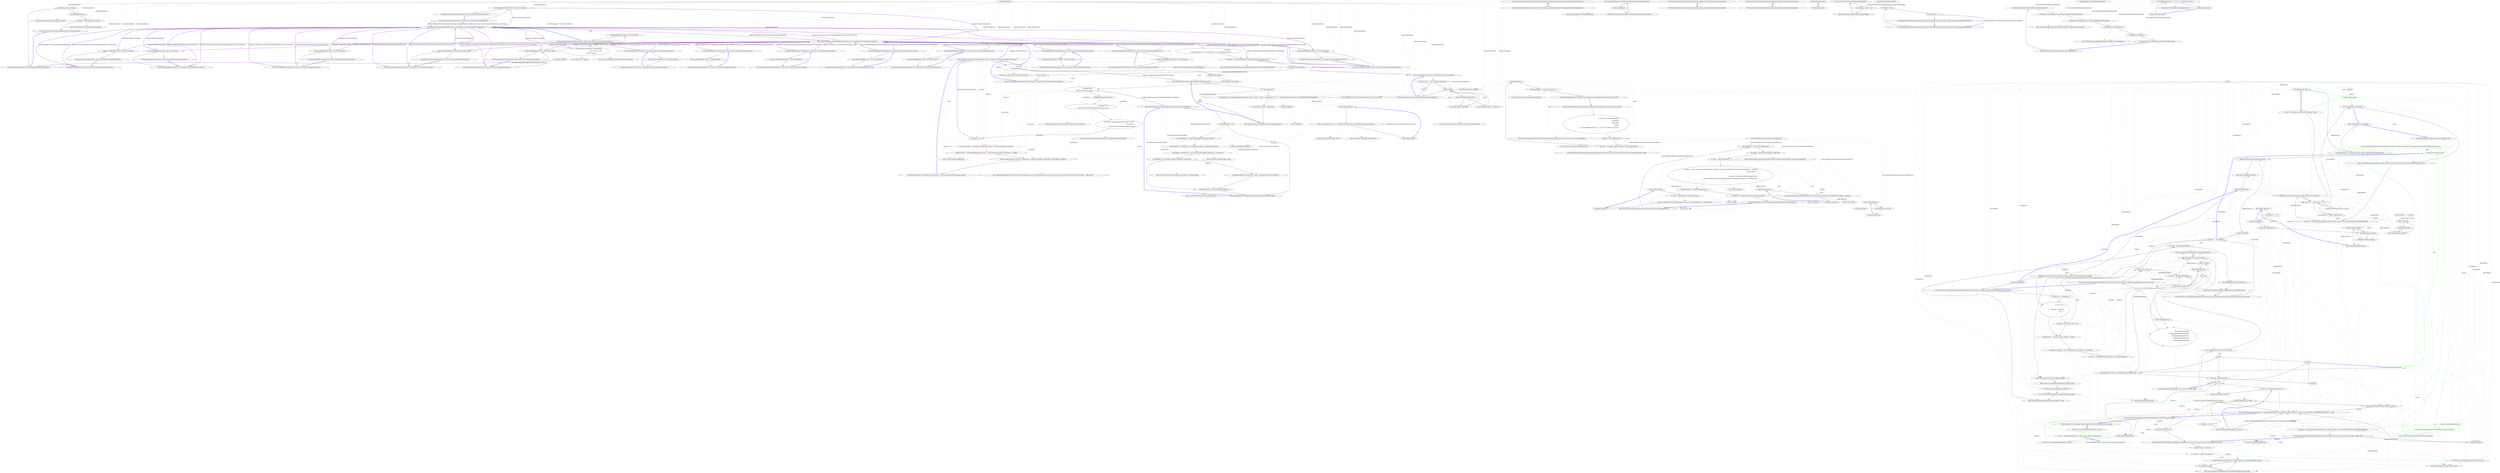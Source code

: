 digraph  {
n126 [label="Nancy.Testing.Browser", span=""];
n0 [cluster="Nancy.Testing.Browser.Browser(System.Action<Nancy.Testing.ConfigurableBootstrapper.ConfigurableBootstrapperConfigurator>)", label="Entry Nancy.Testing.Browser.Browser(System.Action<Nancy.Testing.ConfigurableBootstrapper.ConfigurableBootstrapperConfigurator>)", span="26-26"];
n1 [cluster="Nancy.Testing.Browser.Browser(System.Action<Nancy.Testing.ConfigurableBootstrapper.ConfigurableBootstrapperConfigurator>)", label="Exit Nancy.Testing.Browser.Browser(System.Action<Nancy.Testing.ConfigurableBootstrapper.ConfigurableBootstrapperConfigurator>)", span="26-26"];
n2 [cluster="Nancy.Testing.Browser.Browser(Nancy.Bootstrapper.INancyBootstrapper)", label="Entry Nancy.Testing.Browser.Browser(Nancy.Bootstrapper.INancyBootstrapper)", span="35-35"];
n3 [cluster="Nancy.Testing.Browser.Browser(Nancy.Bootstrapper.INancyBootstrapper)", label="this.bootstrapper = bootstrapper", span="37-37"];
n4 [cluster="Nancy.Testing.Browser.Browser(Nancy.Bootstrapper.INancyBootstrapper)", label="this.bootstrapper.Initialise()", span="38-38"];
n5 [cluster="Nancy.Testing.Browser.Browser(Nancy.Bootstrapper.INancyBootstrapper)", label="this.engine = this.bootstrapper.GetEngine()", span="39-39"];
n7 [cluster="Nancy.Bootstrapper.INancyBootstrapper.Initialise()", label="Entry Nancy.Bootstrapper.INancyBootstrapper.Initialise()", span="12-12"];
n6 [cluster="Nancy.Testing.Browser.Browser(Nancy.Bootstrapper.INancyBootstrapper)", label="Exit Nancy.Testing.Browser.Browser(Nancy.Bootstrapper.INancyBootstrapper)", span="35-35"];
n8 [cluster="Nancy.Bootstrapper.INancyBootstrapper.GetEngine()", label="Entry Nancy.Bootstrapper.INancyBootstrapper.GetEngine()", span="18-18"];
n9 [cluster="Nancy.Testing.Browser.Delete(string, System.Action<Nancy.Testing.BrowserContext>)", label="Entry Nancy.Testing.Browser.Delete(string, System.Action<Nancy.Testing.BrowserContext>)", span="48-48"];
n10 [cluster="Nancy.Testing.Browser.Delete(string, System.Action<Nancy.Testing.BrowserContext>)", label="return this.HandleRequest(''DELETE'', path, browserContext);", span="50-50"];
n11 [cluster="Nancy.Testing.Browser.Delete(string, System.Action<Nancy.Testing.BrowserContext>)", label="Exit Nancy.Testing.Browser.Delete(string, System.Action<Nancy.Testing.BrowserContext>)", span="48-48"];
n12 [cluster="Nancy.Testing.Browser.HandleRequest(string, string, System.Action<Nancy.Testing.BrowserContext>)", label="Entry Nancy.Testing.Browser.HandleRequest(string, string, System.Action<Nancy.Testing.BrowserContext>)", span="209-209"];
n13 [cluster="Nancy.Testing.Browser.Delete(Nancy.Url, System.Action<Nancy.Testing.BrowserContext>)", label="Entry Nancy.Testing.Browser.Delete(Nancy.Url, System.Action<Nancy.Testing.BrowserContext>)", span="59-59"];
n14 [cluster="Nancy.Testing.Browser.Delete(Nancy.Url, System.Action<Nancy.Testing.BrowserContext>)", label="return this.HandleRequest(''DELETE'', url, browserContext);", span="61-61"];
n15 [cluster="Nancy.Testing.Browser.Delete(Nancy.Url, System.Action<Nancy.Testing.BrowserContext>)", label="Exit Nancy.Testing.Browser.Delete(Nancy.Url, System.Action<Nancy.Testing.BrowserContext>)", span="59-59"];
n16 [cluster="Nancy.Testing.Browser.HandleRequest(string, Nancy.Url, System.Action<Nancy.Testing.BrowserContext>)", label="Entry Nancy.Testing.Browser.HandleRequest(string, Nancy.Url, System.Action<Nancy.Testing.BrowserContext>)", span="197-197"];
n17 [cluster="Nancy.Testing.Browser.Get(string, System.Action<Nancy.Testing.BrowserContext>)", label="Entry Nancy.Testing.Browser.Get(string, System.Action<Nancy.Testing.BrowserContext>)", span="70-70"];
n18 [cluster="Nancy.Testing.Browser.Get(string, System.Action<Nancy.Testing.BrowserContext>)", label="return this.HandleRequest(''GET'', path, browserContext);", span="72-72"];
n19 [cluster="Nancy.Testing.Browser.Get(string, System.Action<Nancy.Testing.BrowserContext>)", label="Exit Nancy.Testing.Browser.Get(string, System.Action<Nancy.Testing.BrowserContext>)", span="70-70"];
n20 [cluster="Nancy.Testing.Browser.Get(Nancy.Url, System.Action<Nancy.Testing.BrowserContext>)", label="Entry Nancy.Testing.Browser.Get(Nancy.Url, System.Action<Nancy.Testing.BrowserContext>)", span="81-81"];
n21 [cluster="Nancy.Testing.Browser.Get(Nancy.Url, System.Action<Nancy.Testing.BrowserContext>)", label="return this.HandleRequest(''GET'', url, browserContext);", span="83-83"];
n22 [cluster="Nancy.Testing.Browser.Get(Nancy.Url, System.Action<Nancy.Testing.BrowserContext>)", label="Exit Nancy.Testing.Browser.Get(Nancy.Url, System.Action<Nancy.Testing.BrowserContext>)", span="81-81"];
n23 [cluster="Nancy.Testing.Browser.Head(string, System.Action<Nancy.Testing.BrowserContext>)", label="Entry Nancy.Testing.Browser.Head(string, System.Action<Nancy.Testing.BrowserContext>)", span="92-92"];
n24 [cluster="Nancy.Testing.Browser.Head(string, System.Action<Nancy.Testing.BrowserContext>)", label="return this.HandleRequest(''HEAD'', path, browserContext);", span="94-94"];
n25 [cluster="Nancy.Testing.Browser.Head(string, System.Action<Nancy.Testing.BrowserContext>)", label="Exit Nancy.Testing.Browser.Head(string, System.Action<Nancy.Testing.BrowserContext>)", span="92-92"];
n26 [cluster="Nancy.Testing.Browser.Head(Nancy.Url, System.Action<Nancy.Testing.BrowserContext>)", label="Entry Nancy.Testing.Browser.Head(Nancy.Url, System.Action<Nancy.Testing.BrowserContext>)", span="103-103"];
n27 [cluster="Nancy.Testing.Browser.Head(Nancy.Url, System.Action<Nancy.Testing.BrowserContext>)", label="return this.HandleRequest(''HEAD'', url, browserContext);", span="105-105"];
n28 [cluster="Nancy.Testing.Browser.Head(Nancy.Url, System.Action<Nancy.Testing.BrowserContext>)", label="Exit Nancy.Testing.Browser.Head(Nancy.Url, System.Action<Nancy.Testing.BrowserContext>)", span="103-103"];
n29 [cluster="Nancy.Testing.Browser.Options(string, System.Action<Nancy.Testing.BrowserContext>)", label="Entry Nancy.Testing.Browser.Options(string, System.Action<Nancy.Testing.BrowserContext>)", span="114-114"];
n30 [cluster="Nancy.Testing.Browser.Options(string, System.Action<Nancy.Testing.BrowserContext>)", label="return this.HandleRequest(''OPTIONS'', path, browserContext);", span="116-116"];
n31 [cluster="Nancy.Testing.Browser.Options(string, System.Action<Nancy.Testing.BrowserContext>)", label="Exit Nancy.Testing.Browser.Options(string, System.Action<Nancy.Testing.BrowserContext>)", span="114-114"];
n32 [cluster="Nancy.Testing.Browser.Options(Nancy.Url, System.Action<Nancy.Testing.BrowserContext>)", label="Entry Nancy.Testing.Browser.Options(Nancy.Url, System.Action<Nancy.Testing.BrowserContext>)", span="125-125"];
n33 [cluster="Nancy.Testing.Browser.Options(Nancy.Url, System.Action<Nancy.Testing.BrowserContext>)", label="return this.HandleRequest(''OPTIONS'', url, browserContext);", span="127-127"];
n34 [cluster="Nancy.Testing.Browser.Options(Nancy.Url, System.Action<Nancy.Testing.BrowserContext>)", label="Exit Nancy.Testing.Browser.Options(Nancy.Url, System.Action<Nancy.Testing.BrowserContext>)", span="125-125"];
n35 [cluster="Nancy.Testing.Browser.Patch(string, System.Action<Nancy.Testing.BrowserContext>)", label="Entry Nancy.Testing.Browser.Patch(string, System.Action<Nancy.Testing.BrowserContext>)", span="136-136"];
n36 [cluster="Nancy.Testing.Browser.Patch(string, System.Action<Nancy.Testing.BrowserContext>)", label="return this.HandleRequest(''PATCH'', path, browserContext);", span="138-138"];
n37 [cluster="Nancy.Testing.Browser.Patch(string, System.Action<Nancy.Testing.BrowserContext>)", label="Exit Nancy.Testing.Browser.Patch(string, System.Action<Nancy.Testing.BrowserContext>)", span="136-136"];
n38 [cluster="Nancy.Testing.Browser.Patch(Nancy.Url, System.Action<Nancy.Testing.BrowserContext>)", label="Entry Nancy.Testing.Browser.Patch(Nancy.Url, System.Action<Nancy.Testing.BrowserContext>)", span="147-147"];
n39 [cluster="Nancy.Testing.Browser.Patch(Nancy.Url, System.Action<Nancy.Testing.BrowserContext>)", label="return this.HandleRequest(''PATCH'', url, browserContext);", span="149-149"];
n40 [cluster="Nancy.Testing.Browser.Patch(Nancy.Url, System.Action<Nancy.Testing.BrowserContext>)", label="Exit Nancy.Testing.Browser.Patch(Nancy.Url, System.Action<Nancy.Testing.BrowserContext>)", span="147-147"];
n41 [cluster="Nancy.Testing.Browser.Post(string, System.Action<Nancy.Testing.BrowserContext>)", label="Entry Nancy.Testing.Browser.Post(string, System.Action<Nancy.Testing.BrowserContext>)", span="158-158"];
n42 [cluster="Nancy.Testing.Browser.Post(string, System.Action<Nancy.Testing.BrowserContext>)", label="return this.HandleRequest(''POST'', path, browserContext);", span="160-160"];
n43 [cluster="Nancy.Testing.Browser.Post(string, System.Action<Nancy.Testing.BrowserContext>)", label="Exit Nancy.Testing.Browser.Post(string, System.Action<Nancy.Testing.BrowserContext>)", span="158-158"];
n44 [cluster="Nancy.Testing.Browser.Post(Nancy.Url, System.Action<Nancy.Testing.BrowserContext>)", label="Entry Nancy.Testing.Browser.Post(Nancy.Url, System.Action<Nancy.Testing.BrowserContext>)", span="169-169"];
n45 [cluster="Nancy.Testing.Browser.Post(Nancy.Url, System.Action<Nancy.Testing.BrowserContext>)", label="return this.HandleRequest(''POST'', url, browserContext);", span="171-171"];
n46 [cluster="Nancy.Testing.Browser.Post(Nancy.Url, System.Action<Nancy.Testing.BrowserContext>)", label="Exit Nancy.Testing.Browser.Post(Nancy.Url, System.Action<Nancy.Testing.BrowserContext>)", span="169-169"];
n47 [cluster="Nancy.Testing.Browser.Put(string, System.Action<Nancy.Testing.BrowserContext>)", label="Entry Nancy.Testing.Browser.Put(string, System.Action<Nancy.Testing.BrowserContext>)", span="180-180"];
n48 [cluster="Nancy.Testing.Browser.Put(string, System.Action<Nancy.Testing.BrowserContext>)", label="return this.HandleRequest(''PUT'', path, browserContext);", span="182-182"];
n49 [cluster="Nancy.Testing.Browser.Put(string, System.Action<Nancy.Testing.BrowserContext>)", label="Exit Nancy.Testing.Browser.Put(string, System.Action<Nancy.Testing.BrowserContext>)", span="180-180"];
n50 [cluster="Nancy.Testing.Browser.Put(Nancy.Url, System.Action<Nancy.Testing.BrowserContext>)", label="Entry Nancy.Testing.Browser.Put(Nancy.Url, System.Action<Nancy.Testing.BrowserContext>)", span="192-192"];
n51 [cluster="Nancy.Testing.Browser.Put(Nancy.Url, System.Action<Nancy.Testing.BrowserContext>)", label="return this.HandleRequest(''PUT'', url, browserContext);", span="194-194"];
n52 [cluster="Nancy.Testing.Browser.Put(Nancy.Url, System.Action<Nancy.Testing.BrowserContext>)", label="Exit Nancy.Testing.Browser.Put(Nancy.Url, System.Action<Nancy.Testing.BrowserContext>)", span="192-192"];
n53 [cluster="Nancy.Testing.Browser.HandleRequest(string, Nancy.Url, System.Action<Nancy.Testing.BrowserContext>)", label="var request =\r\n                CreateRequest(method, url, browserContext ?? this.DefaultBrowserContext)", span="199-200"];
n54 [cluster="Nancy.Testing.Browser.HandleRequest(string, Nancy.Url, System.Action<Nancy.Testing.BrowserContext>)", label="var response = new BrowserResponse(this.engine.HandleRequest(request), this)", span="202-202"];
n58 [cluster="Nancy.Testing.Browser.CreateRequest(string, Nancy.Url, System.Action<Nancy.Testing.BrowserContext>)", label="Entry Nancy.Testing.Browser.CreateRequest(string, Nancy.Url, System.Action<Nancy.Testing.BrowserContext>)", span="274-274"];
n55 [cluster="Nancy.Testing.Browser.HandleRequest(string, Nancy.Url, System.Action<Nancy.Testing.BrowserContext>)", label="this.CaptureCookies(response)", span="204-204"];
n59 [cluster="Nancy.Testing.BrowserResponse.BrowserResponse(Nancy.NancyContext, Nancy.Testing.Browser)", label="Entry Nancy.Testing.BrowserResponse.BrowserResponse(Nancy.NancyContext, Nancy.Testing.Browser)", span="22-22"];
n60 [cluster="Nancy.INancyEngine.HandleRequest(Nancy.Request)", label="Entry Nancy.INancyEngine.HandleRequest(Nancy.Request)", span="15-15"];
n56 [cluster="Nancy.Testing.Browser.HandleRequest(string, Nancy.Url, System.Action<Nancy.Testing.BrowserContext>)", label="return response;", span="206-206"];
n61 [cluster="Nancy.Testing.Browser.CaptureCookies(Nancy.Testing.BrowserResponse)", label="Entry Nancy.Testing.Browser.CaptureCookies(Nancy.Testing.BrowserResponse)", span="235-235"];
n57 [cluster="Nancy.Testing.Browser.HandleRequest(string, Nancy.Url, System.Action<Nancy.Testing.BrowserContext>)", label="Exit Nancy.Testing.Browser.HandleRequest(string, Nancy.Url, System.Action<Nancy.Testing.BrowserContext>)", span="197-197"];
n62 [cluster="Nancy.Testing.Browser.HandleRequest(string, string, System.Action<Nancy.Testing.BrowserContext>)", label="var url = Uri.IsWellFormedUriString(path, UriKind.Relative)\r\n                          ? new Url {Path = path}\r\n                          : (Url)new Uri(path)", span="211-213"];
n63 [cluster="Nancy.Testing.Browser.HandleRequest(string, string, System.Action<Nancy.Testing.BrowserContext>)", label="return HandleRequest(method, url, browserContext);", span="215-215"];
n65 [cluster="System.Uri.IsWellFormedUriString(string, System.UriKind)", label="Entry System.Uri.IsWellFormedUriString(string, System.UriKind)", span="0-0"];
n66 [cluster="Nancy.Url.Url()", label="Entry Nancy.Url.Url()", span="16-16"];
n67 [cluster="System.Uri.Uri(string)", label="Entry System.Uri.Uri(string)", span="0-0"];
n64 [cluster="Nancy.Testing.Browser.HandleRequest(string, string, System.Action<Nancy.Testing.BrowserContext>)", label="Exit Nancy.Testing.Browser.HandleRequest(string, string, System.Action<Nancy.Testing.BrowserContext>)", span="209-209"];
n68 [cluster="Nancy.Testing.Browser.DefaultBrowserContext(Nancy.Testing.BrowserContext)", label="Entry Nancy.Testing.Browser.DefaultBrowserContext(Nancy.Testing.BrowserContext)", span="218-218"];
n69 [cluster="Nancy.Testing.Browser.DefaultBrowserContext(Nancy.Testing.BrowserContext)", label="context.HttpRequest()", span="220-220"];
n70 [cluster="Nancy.Testing.Browser.DefaultBrowserContext(Nancy.Testing.BrowserContext)", label="Exit Nancy.Testing.Browser.DefaultBrowserContext(Nancy.Testing.BrowserContext)", span="218-218"];
n71 [cluster="Nancy.Testing.BrowserContext.HttpRequest()", label="Entry Nancy.Testing.BrowserContext.HttpRequest()", span="142-142"];
n72 [cluster="Nancy.Testing.Browser.SetCookies(Nancy.Testing.BrowserContext)", label="Entry Nancy.Testing.Browser.SetCookies(Nancy.Testing.BrowserContext)", span="223-223"];
n73 [cluster="Nancy.Testing.Browser.SetCookies(Nancy.Testing.BrowserContext)", label="!this.cookies.Any()", span="225-225"];
n76 [cluster="Nancy.Testing.Browser.SetCookies(Nancy.Testing.BrowserContext)", label="context.Header(''Cookie'', cookieString)", span="232-232"];
n74 [cluster="Nancy.Testing.Browser.SetCookies(Nancy.Testing.BrowserContext)", label="return;", span="227-227"];
n75 [cluster="Nancy.Testing.Browser.SetCookies(Nancy.Testing.BrowserContext)", label="var cookieString = this.cookies.Aggregate(string.Empty, (current, cookie) => current + string.Format(''{0}={1};'', HttpUtility.UrlEncode(cookie.Key), HttpUtility.UrlEncode(cookie.Value)))", span="230-230"];
n78 [cluster="System.Collections.Generic.IEnumerable<TSource>.Any<TSource>()", label="Entry System.Collections.Generic.IEnumerable<TSource>.Any<TSource>()", span="0-0"];
n79 [cluster="Unk.Aggregate", label="Entry Unk.Aggregate", span=""];
n81 [cluster="lambda expression", label="Entry lambda expression", span="230-230"];
n77 [cluster="Nancy.Testing.Browser.SetCookies(Nancy.Testing.BrowserContext)", label="Exit Nancy.Testing.Browser.SetCookies(Nancy.Testing.BrowserContext)", span="223-223"];
n80 [cluster="Unk.Header", label="Entry Unk.Header", span=""];
n82 [cluster="lambda expression", label="current + string.Format(''{0}={1};'', HttpUtility.UrlEncode(cookie.Key), HttpUtility.UrlEncode(cookie.Value))", span="230-230"];
n83 [cluster="lambda expression", label="Exit lambda expression", span="230-230"];
n84 [cluster="Nancy.Helpers.HttpUtility.UrlEncode(string)", label="Entry Nancy.Helpers.HttpUtility.UrlEncode(string)", span="378-378"];
n85 [cluster="string.Format(string, object, object)", label="Entry string.Format(string, object, object)", span="0-0"];
n86 [cluster="Nancy.Testing.Browser.CaptureCookies(Nancy.Testing.BrowserResponse)", label="response.Cookies == null || !response.Cookies.Any()", span="237-237"];
n88 [cluster="Nancy.Testing.Browser.CaptureCookies(Nancy.Testing.BrowserResponse)", label="response.Cookies", span="242-242"];
n87 [cluster="Nancy.Testing.Browser.CaptureCookies(Nancy.Testing.BrowserResponse)", label="return;", span="239-239"];
n89 [cluster="Nancy.Testing.Browser.CaptureCookies(Nancy.Testing.BrowserResponse)", label="string.IsNullOrEmpty(cookie.Value)", span="244-244"];
n92 [cluster="Nancy.Testing.Browser.CaptureCookies(Nancy.Testing.BrowserResponse)", label="Exit Nancy.Testing.Browser.CaptureCookies(Nancy.Testing.BrowserResponse)", span="235-235"];
n90 [cluster="Nancy.Testing.Browser.CaptureCookies(Nancy.Testing.BrowserResponse)", label="this.cookies.Remove(cookie.Name)", span="246-246"];
n91 [cluster="Nancy.Testing.Browser.CaptureCookies(Nancy.Testing.BrowserResponse)", label="this.cookies[cookie.Name] = cookie.Value", span="250-250"];
n93 [cluster="string.IsNullOrEmpty(string)", label="Entry string.IsNullOrEmpty(string)", span="0-0"];
n94 [cluster="System.Collections.Generic.IDictionary<TKey, TValue>.Remove(TKey)", label="Entry System.Collections.Generic.IDictionary<TKey, TValue>.Remove(TKey)", span="0-0"];
n95 [cluster="Nancy.Testing.Browser.BuildRequestBody(Nancy.Testing.IBrowserContextValues)", label="Entry Nancy.Testing.Browser.BuildRequestBody(Nancy.Testing.IBrowserContextValues)", span="255-255"];
n96 [cluster="Nancy.Testing.Browser.BuildRequestBody(Nancy.Testing.IBrowserContextValues)", label="contextValues.Body != null", span="257-257"];
n98 [cluster="Nancy.Testing.Browser.BuildRequestBody(Nancy.Testing.IBrowserContextValues)", label="var useFormValues = !String.IsNullOrEmpty(contextValues.FormValues)", span="262-262"];
n99 [cluster="Nancy.Testing.Browser.BuildRequestBody(Nancy.Testing.IBrowserContextValues)", label="var bodyContents = useFormValues ? contextValues.FormValues : contextValues.BodyString", span="263-263"];
n101 [cluster="Nancy.Testing.Browser.BuildRequestBody(Nancy.Testing.IBrowserContextValues)", label="useFormValues && !contextValues.Headers.ContainsKey(''Content-Type'')", span="266-266"];
n102 [cluster="Nancy.Testing.Browser.BuildRequestBody(Nancy.Testing.IBrowserContextValues)", label="contextValues.Headers[''Content-Type''] = new[] { ''application/x-www-form-urlencoded'' }", span="268-268"];
n103 [cluster="Nancy.Testing.Browser.BuildRequestBody(Nancy.Testing.IBrowserContextValues)", label="contextValues.Body = new MemoryStream(bodyBytes)", span="271-271"];
n97 [cluster="Nancy.Testing.Browser.BuildRequestBody(Nancy.Testing.IBrowserContextValues)", label="return;", span="259-259"];
n100 [cluster="Nancy.Testing.Browser.BuildRequestBody(Nancy.Testing.IBrowserContextValues)", label="var bodyBytes = bodyContents != null ? Encoding.UTF8.GetBytes(bodyContents) : new byte[] { }", span="264-264"];
n105 [cluster="System.Text.Encoding.GetBytes(string)", label="Entry System.Text.Encoding.GetBytes(string)", span="0-0"];
n106 [cluster="System.Collections.Generic.IDictionary<TKey, TValue>.ContainsKey(TKey)", label="Entry System.Collections.Generic.IDictionary<TKey, TValue>.ContainsKey(TKey)", span="0-0"];
n104 [cluster="Nancy.Testing.Browser.BuildRequestBody(Nancy.Testing.IBrowserContextValues)", label="Exit Nancy.Testing.Browser.BuildRequestBody(Nancy.Testing.IBrowserContextValues)", span="255-255"];
n107 [cluster="System.IO.MemoryStream.MemoryStream(byte[])", label="Entry System.IO.MemoryStream.MemoryStream(byte[])", span="0-0"];
n108 [cluster="Nancy.Testing.Browser.CreateRequest(string, Nancy.Url, System.Action<Nancy.Testing.BrowserContext>)", label="var context =\r\n                new BrowserContext()", span="276-277"];
n110 [cluster="Nancy.Testing.Browser.CreateRequest(string, Nancy.Url, System.Action<Nancy.Testing.BrowserContext>)", label="browserContext.Invoke(context)", span="281-281"];
n115 [cluster="Nancy.Testing.Browser.CreateRequest(string, Nancy.Url, System.Action<Nancy.Testing.BrowserContext>)", label="var requestUrl = url", span="295-295"];
n116 [cluster="Nancy.Testing.Browser.CreateRequest(string, Nancy.Url, System.Action<Nancy.Testing.BrowserContext>)", color=red, community=0, label="0: requestUrl.Scheme = string.IsNullOrWhiteSpace(url.Scheme) ? contextValues.Protocol : url.Scheme", span="296-296"];
n117 [cluster="Nancy.Testing.Browser.CreateRequest(string, Nancy.Url, System.Action<Nancy.Testing.BrowserContext>)", label="requestUrl.Query = string.IsNullOrWhiteSpace(url.Query) ? (contextValues.QueryString ?? string.Empty) : url.Query", span="297-297"];
n118 [cluster="Nancy.Testing.Browser.CreateRequest(string, Nancy.Url, System.Action<Nancy.Testing.BrowserContext>)", label="return new Request(method, requestUrl, requestStream, contextValues.Headers, contextValues.UserHostAddress, certBytes);", span="299-299"];
n109 [cluster="Nancy.Testing.Browser.CreateRequest(string, Nancy.Url, System.Action<Nancy.Testing.BrowserContext>)", label="this.SetCookies(context)", span="279-279"];
n120 [cluster="Nancy.Testing.BrowserContext.BrowserContext()", label="Entry Nancy.Testing.BrowserContext.BrowserContext()", span="19-19"];
n111 [cluster="Nancy.Testing.Browser.CreateRequest(string, Nancy.Url, System.Action<Nancy.Testing.BrowserContext>)", label="var contextValues =\r\n                (IBrowserContextValues)context", span="283-284"];
n121 [cluster="System.Action<T>.Invoke(T)", label="Entry System.Action<T>.Invoke(T)", span="0-0"];
n112 [cluster="Nancy.Testing.Browser.CreateRequest(string, Nancy.Url, System.Action<Nancy.Testing.BrowserContext>)", label="BuildRequestBody(contextValues)", span="286-286"];
n113 [cluster="Nancy.Testing.Browser.CreateRequest(string, Nancy.Url, System.Action<Nancy.Testing.BrowserContext>)", label="var requestStream =\r\n                RequestStream.FromStream(contextValues.Body, 0, true)", span="288-289"];
n114 [cluster="Nancy.Testing.Browser.CreateRequest(string, Nancy.Url, System.Action<Nancy.Testing.BrowserContext>)", label="var certBytes = (contextValues.ClientCertificate == null) ?\r\n                new byte[] { } :\r\n                contextValues.ClientCertificate.GetRawCertData()", span="291-293"];
n122 [cluster="Nancy.IO.RequestStream.FromStream(System.IO.Stream, long, bool)", label="Entry Nancy.IO.RequestStream.FromStream(System.IO.Stream, long, bool)", span="273-273"];
n123 [cluster="System.Security.Cryptography.X509Certificates.X509Certificate.GetRawCertData()", label="Entry System.Security.Cryptography.X509Certificates.X509Certificate.GetRawCertData()", span="0-0"];
n124 [cluster="string.IsNullOrWhiteSpace(string)", label="Entry string.IsNullOrWhiteSpace(string)", span="0-0"];
n119 [cluster="Nancy.Testing.Browser.CreateRequest(string, Nancy.Url, System.Action<Nancy.Testing.BrowserContext>)", label="Exit Nancy.Testing.Browser.CreateRequest(string, Nancy.Url, System.Action<Nancy.Testing.BrowserContext>)", span="274-274"];
n125 [cluster="Nancy.Request.Request(string, Nancy.Url, Nancy.IO.RequestStream, System.Collections.Generic.IDictionary<string, System.Collections.Generic.IEnumerable<string>>, string, byte[])", label="Entry Nancy.Request.Request(string, Nancy.Url, Nancy.IO.RequestStream, System.Collections.Generic.IDictionary<string, System.Collections.Generic.IEnumerable<string>>, string, byte[])", span="44-44"];
m0_0 [cluster="Nancy.ViewEngines.IViewFactory.RenderView(string, dynamic, Nancy.ViewEngines.ViewLocationContext)", file="BrowserContext.cs", label="Entry Nancy.ViewEngines.IViewFactory.RenderView(string, dynamic, Nancy.ViewEngines.ViewLocationContext)", span="17-17"];
m0_1 [cluster="Nancy.ViewEngines.IViewFactory.RenderView(string, dynamic, Nancy.ViewEngines.ViewLocationContext)", file="BrowserContext.cs", label="Exit Nancy.ViewEngines.IViewFactory.RenderView(string, dynamic, Nancy.ViewEngines.ViewLocationContext)", span="17-17"];
m2_0 [cluster="Nancy.Tests.Unit.ViewEngines.DefaultRenderContextFixture.Should_html_encode_string()", file="DefaultJsonSerializerFixture.cs", label="Entry Nancy.Tests.Unit.ViewEngines.DefaultRenderContextFixture.Should_html_encode_string()", span="9-9"];
m2_1 [cluster="Nancy.Tests.Unit.ViewEngines.DefaultRenderContextFixture.Should_html_encode_string()", file="DefaultJsonSerializerFixture.cs", label="var context = new DefaultRenderContext(null, null, null)", span="12-12"];
m2_27 [cluster="lambda expression", file="DefaultJsonSerializerFixture.cs", label="resolver.GetViewLocation(viewName, A<object>.Ignored, A<ViewLocationContext>.Ignored)", span="46-46"];
m2_29 [cluster="System.IO.MemoryStream.MemoryStream()", file="DefaultJsonSerializerFixture.cs", label="Entry System.IO.MemoryStream.MemoryStream()", span="0-0"];
m2_77 [cluster="Nancy.Request.ParseFormData()", file="DefaultJsonSerializerFixture.cs", label="this.files.Add(new HttpFile(\r\n                                       httpMultipartBoundary.ContentType,\r\n                                       httpMultipartBoundary.Filename,\r\n                                       httpMultipartBoundary.Value,\r\n                                       httpMultipartBoundary.Name\r\n                                       ))", span="236-241"];
m2_87 [cluster="Nancy.Tests.Unit.ViewEngines.DefaultRenderContextFixture.Should_replace_tilde_with_base_path_when_parsing_path_if_one_present()", file="DefaultJsonSerializerFixture.cs", label="var result = context.ParsePath(input)", span="128-128"];
m2_25 [cluster="string.IsNullOrEmpty(string)", file="DefaultJsonSerializerFixture.cs", label="Entry string.IsNullOrEmpty(string)", span="0-0"];
m2_60 [cluster="Nancy.Request.ParseFormData()", file="DefaultJsonSerializerFixture.cs", label="string.IsNullOrEmpty(this.Headers.ContentType)", span="200-200"];
m2_34 [cluster="Nancy.Tests.Unit.ViewEngines.DefaultRenderContextFixture.Should_call_view_resolver_with_model_when_locating_view()", color=green, community=0, file="DefaultJsonSerializerFixture.cs", label="0: context.LocateView(null, model)", span="58-58"];
m2_61 [cluster="Unk.Returns", file="DefaultJsonSerializerFixture.cs", label="Entry Unk.Returns", span=""];
m2_62 [cluster="object.ShouldBeSameAs(object)", file="DefaultJsonSerializerFixture.cs", label="Entry object.ShouldBeSameAs(object)", span="115-115"];
m2_63 [cluster="lambda expression", file="DefaultJsonSerializerFixture.cs", label="Entry lambda expression", span="85-85"];
m2_70 [cluster="Nancy.Tests.Unit.ViewEngines.DefaultRenderContextFixture.Should_return_same_path_when_parsing_path_if_path_doesnt_contain_tilde()", file="DefaultJsonSerializerFixture.cs", label="var nancyContext = new NancyContext { Request = request }", span="105-105"];
m2_64 [cluster="lambda expression", file="DefaultJsonSerializerFixture.cs", label="resolver.GetViewLocation(A<string>.Ignored, A<object>.Ignored, A<ViewLocationContext>.Ignored)", span="85-85"];
m2_68 [cluster="Nancy.Tests.Unit.ViewEngines.DefaultRenderContextFixture.Should_return_same_path_when_parsing_path_if_path_doesnt_contain_tilde()", file="DefaultJsonSerializerFixture.cs", label="var url = new Url\r\n                {\r\n                    BasePath = ''/base/path'',\r\n                    Path = ''/''\r\n                }", span="99-103"];
m2_65 [cluster="lambda expression", file="DefaultJsonSerializerFixture.cs", label="Exit lambda expression", span="85-85"];
m2_66 [cluster="Nancy.Tests.Unit.ViewEngines.DefaultRenderContextFixture.Should_return_same_path_when_parsing_path_if_path_doesnt_contain_tilde()", file="DefaultJsonSerializerFixture.cs", label="Entry Nancy.Tests.Unit.ViewEngines.DefaultRenderContextFixture.Should_return_same_path_when_parsing_path_if_path_doesnt_contain_tilde()", span="96-96"];
m2_67 [cluster="Nancy.Tests.Unit.ViewEngines.DefaultRenderContextFixture.Should_return_same_path_when_parsing_path_if_path_doesnt_contain_tilde()", file="DefaultJsonSerializerFixture.cs", label="string input = ''/scripts/test.js''", span="98-98"];
m2_69 [cluster="Nancy.Tests.Unit.ViewEngines.DefaultRenderContextFixture.Should_return_same_path_when_parsing_path_if_path_doesnt_contain_tilde()", file="DefaultJsonSerializerFixture.cs", label="var request = new Request(''GET'', url)", span="104-104"];
m2_71 [cluster="Nancy.Tests.Unit.ViewEngines.DefaultRenderContextFixture.Should_return_same_path_when_parsing_path_if_path_doesnt_contain_tilde()", file="DefaultJsonSerializerFixture.cs", label="var viewLocationContext = new ViewLocationContext { Context = nancyContext }", span="106-106"];
m2_72 [cluster="Nancy.Tests.Unit.ViewEngines.DefaultRenderContextFixture.Should_return_same_path_when_parsing_path_if_path_doesnt_contain_tilde()", file="DefaultJsonSerializerFixture.cs", label="var context = new DefaultRenderContext(null, null, viewLocationContext)", span="107-107"];
m2_73 [cluster="Nancy.Tests.Unit.ViewEngines.DefaultRenderContextFixture.Should_return_same_path_when_parsing_path_if_path_doesnt_contain_tilde()", file="DefaultJsonSerializerFixture.cs", label="var result = context.ParsePath(input)", span="109-109"];
m2_76 [cluster="Nancy.Url.Url()", file="DefaultJsonSerializerFixture.cs", label="Entry Nancy.Url.Url()", span="14-14"];
m2_78 [cluster="Nancy.NancyContext.NancyContext()", file="DefaultJsonSerializerFixture.cs", label="Entry Nancy.NancyContext.NancyContext()", span="16-16"];
m2_79 [cluster="Nancy.ViewEngines.DefaultRenderContext.ParsePath(string)", file="DefaultJsonSerializerFixture.cs", label="Entry Nancy.ViewEngines.DefaultRenderContext.ParsePath(string)", span="32-32"];
m2_74 [cluster="Nancy.Tests.Unit.ViewEngines.DefaultRenderContextFixture.Should_return_same_path_when_parsing_path_if_path_doesnt_contain_tilde()", file="DefaultJsonSerializerFixture.cs", label="result.ShouldEqual(input)", span="111-111"];
m2_75 [cluster="Nancy.Tests.Unit.ViewEngines.DefaultRenderContextFixture.Should_return_same_path_when_parsing_path_if_path_doesnt_contain_tilde()", file="DefaultJsonSerializerFixture.cs", label="Exit Nancy.Tests.Unit.ViewEngines.DefaultRenderContextFixture.Should_return_same_path_when_parsing_path_if_path_doesnt_contain_tilde()", span="96-96"];
m2_80 [cluster="Nancy.Tests.Unit.ViewEngines.DefaultRenderContextFixture.Should_replace_tilde_with_base_path_when_parsing_path_if_one_present()", file="DefaultJsonSerializerFixture.cs", label="Entry Nancy.Tests.Unit.ViewEngines.DefaultRenderContextFixture.Should_replace_tilde_with_base_path_when_parsing_path_if_one_present()", span="115-115"];
m2_81 [cluster="Nancy.Tests.Unit.ViewEngines.DefaultRenderContextFixture.Should_replace_tilde_with_base_path_when_parsing_path_if_one_present()", file="DefaultJsonSerializerFixture.cs", label="string input = ''~/scripts/test.js''", span="117-117"];
m2_90 [cluster="Nancy.HttpFile.HttpFile(string, string, System.IO.Stream, string)", file="DefaultJsonSerializerFixture.cs", label="Entry Nancy.HttpFile.HttpFile(string, string, System.IO.Stream, string)", span="9-9"];
m2_98 [cluster="Nancy.Request.RewriteMethod()", file="DefaultJsonSerializerFixture.cs", label="!this.Form[''_method''].HasValue", span="260-260"];
m2_95 [cluster="lambda expression", file="DefaultJsonSerializerFixture.cs", label="Exit lambda expression", span="245-245"];
m2_96 [cluster="Nancy.Request.RewriteMethod()", file="DefaultJsonSerializerFixture.cs", label="!this.Method.Equals(''POST'', StringComparison.OrdinalIgnoreCase)", span="255-255"];
m2_97 [cluster="Nancy.Request.RewriteMethod()", file="DefaultJsonSerializerFixture.cs", label="return;", span="257-257"];
m2_94 [cluster="lambda expression", file="DefaultJsonSerializerFixture.cs", label="key != null", span="245-245"];
m2_91 [cluster="System.Collections.Generic.List<T>.Add(T)", file="DefaultJsonSerializerFixture.cs", label="Entry System.Collections.Generic.List<T>.Add(T)", span="0-0"];
m2_93 [cluster="lambda expression", file="DefaultJsonSerializerFixture.cs", label="Entry lambda expression", span="245-245"];
m2_92 [cluster="Unk.Where", file="DefaultJsonSerializerFixture.cs", label="Entry Unk.Where", span=""];
m2_99 [cluster="Nancy.Request.RewriteMethod()", file="DefaultJsonSerializerFixture.cs", label="return;", span="262-262"];
m2_23 [cluster="Nancy.Request.Request(string, Nancy.Url, Nancy.IO.RequestStream, System.Collections.Generic.IDictionary<string, System.Collections.Generic.IEnumerable<string>>, string)", file="DefaultJsonSerializerFixture.cs", label="this.RewriteMethod()", span="89-89"];
m2_52 [cluster="lambda expression", file="DefaultJsonSerializerFixture.cs", label="Entry lambda expression", span="159-159"];
m2_56 [cluster="Nancy.Request.Dispose()", file="DefaultJsonSerializerFixture.cs", label="Entry Nancy.Request.Dispose()", span="193-193"];
m2_54 [cluster="lambda expression", file="DefaultJsonSerializerFixture.cs", label="Exit lambda expression", span="159-159"];
m2_57 [cluster="Nancy.Request.Dispose()", file="DefaultJsonSerializerFixture.cs", label="((IDisposable)this.Body).Dispose()", span="195-195"];
m2_55 [cluster="string.Split(char[], int)", file="DefaultJsonSerializerFixture.cs", label="Entry string.Split(char[], int)", span="0-0"];
m2_53 [cluster="lambda expression", file="DefaultJsonSerializerFixture.cs", label="c.Split (new[] { '=' }, 2)", span="159-159"];
m2_58 [cluster="Nancy.Request.Dispose()", file="DefaultJsonSerializerFixture.cs", label="Exit Nancy.Request.Dispose()", span="193-193"];
m2_59 [cluster="System.IDisposable.Dispose()", file="DefaultJsonSerializerFixture.cs", label="Entry System.IDisposable.Dispose()", span="0-0"];
m2_30 [cluster="Nancy.IO.RequestStream.FromStream(System.IO.Stream)", file="DefaultJsonSerializerFixture.cs", label="Entry Nancy.IO.RequestStream.FromStream(System.IO.Stream)", span="218-218"];
m2_31 [cluster="Nancy.RequestHeaders.RequestHeaders(System.Collections.Generic.IDictionary<string, System.Collections.Generic.IEnumerable<string>>)", color=green, community=0, file="DefaultJsonSerializerFixture.cs", label="0: Entry Nancy.RequestHeaders.RequestHeaders(System.Collections.Generic.IDictionary<string, System.Collections.Generic.IEnumerable<string>>)", span="21-21"];
m2_32 [cluster="System.Collections.Generic.Dictionary<TKey, TValue>.Dictionary()", color=green, community=0, file="DefaultJsonSerializerFixture.cs", label="0: Entry System.Collections.Generic.Dictionary<TKey, TValue>.Dictionary()", span="0-0"];
m2_35 [cluster="Nancy.Request.RewriteMethod()", color=green, community=0, file="DefaultJsonSerializerFixture.cs", label="0: Entry Nancy.Request.RewriteMethod()", span="253-253"];
m2_33 [cluster="Nancy.Session.NullSessionProvider.NullSessionProvider()", color=green, community=0, file="DefaultJsonSerializerFixture.cs", label="0: Entry Nancy.Session.NullSessionProvider.NullSessionProvider()", span="6-6"];
m2_36 [cluster="Nancy.Request.GetCookieData()", file="DefaultJsonSerializerFixture.cs", label="Entry Nancy.Request.GetCookieData()", span="149-149"];
m2_48 [cluster="string.TrimEnd(params char[])", file="DefaultJsonSerializerFixture.cs", label="Entry string.TrimEnd(params char[])", span="0-0"];
m2_5 [cluster="Nancy.Request.Request(string, Nancy.Url, Nancy.IO.RequestStream, System.Collections.Generic.IDictionary<string, System.Collections.Generic.IEnumerable<string>>, string)", file="DefaultJsonSerializerFixture.cs", label="String.IsNullOrEmpty(method)", span="49-49"];
m2_41 [cluster="Nancy.Request.GetCookieData()", file="DefaultJsonSerializerFixture.cs", label="values.Select (c => c.Split (new[] { '=' }, 2))", span="159-159"];
m2_42 [cluster="Nancy.Request.GetCookieData()", color=green, community=0, file="DefaultJsonSerializerFixture.cs", label="0: cookieDictionary[parts[0].Trim()] = parts[1]", span="161-161"];
m2_43 [cluster="Nancy.Request.GetCookieData()", file="DefaultJsonSerializerFixture.cs", label="return cookieDictionary;", span="164-164"];
m2_44 [cluster="Nancy.Request.GetCookieData()", file="DefaultJsonSerializerFixture.cs", label="Exit Nancy.Request.GetCookieData()", span="149-149"];
m2_46 [cluster="Nancy.Tests.Unit.ViewEngines.DefaultRenderContextFixture.Should_call_view_resolver_with_view_location_context_when_locating_view()", file="DefaultJsonSerializerFixture.cs", label="A.CallTo(() => resolver.GetViewLocation(A<string>.Ignored, A<object>.Ignored, locationContext)).MustHaveHappened()", span="76-76"];
m2_45 [cluster="System.Collections.Generic.Dictionary<TKey, TValue>.Dictionary(System.Collections.Generic.IEqualityComparer<TKey>)", file="DefaultJsonSerializerFixture.cs", label="Entry System.Collections.Generic.Dictionary<TKey, TValue>.Dictionary(System.Collections.Generic.IEqualityComparer<TKey>)", span="0-0"];
m2_47 [cluster="System.Collections.Generic.IEnumerable<TSource>.First<TSource>()", file="DefaultJsonSerializerFixture.cs", label="Entry System.Collections.Generic.IEnumerable<TSource>.First<TSource>()", span="0-0"];
m2_2 [cluster="Nancy.Tests.Unit.ViewEngines.DefaultRenderContextFixture.Should_html_encode_string()", color=green, community=0, file="DefaultJsonSerializerFixture.cs", label="0: var result = context.HtmlEncode(''This is a string value & should be HTML-encoded'')", span="15-15"];
m2_3 [cluster="Nancy.Tests.Unit.ViewEngines.DefaultRenderContextFixture.Should_html_encode_string()", color=green, community=0, file="DefaultJsonSerializerFixture.cs", label="0: result.ShouldEqual(''This is a string value &amp; should be HTML-encoded'')", span="18-18"];
m2_6 [cluster="Nancy.Request.Request(string, Nancy.Url, Nancy.IO.RequestStream, System.Collections.Generic.IDictionary<string, System.Collections.Generic.IEnumerable<string>>, string)", color=red, community=0, file="DefaultJsonSerializerFixture.cs", label="0: throw new ArgumentOutOfRangeException(''method'');", span="51-51"];
m2_7 [cluster="Nancy.Request.Request(string, Nancy.Url, Nancy.IO.RequestStream, System.Collections.Generic.IDictionary<string, System.Collections.Generic.IEnumerable<string>>, string)", file="DefaultJsonSerializerFixture.cs", label="url == null", span="54-54"];
m2_13 [cluster="Nancy.Request.Request(string, Nancy.Url, Nancy.IO.RequestStream, System.Collections.Generic.IDictionary<string, System.Collections.Generic.IEnumerable<string>>, string)", file="DefaultJsonSerializerFixture.cs", label="String.IsNullOrEmpty(url.Scheme)", span="69-69"];
m2_88 [cluster="Nancy.Tests.Unit.ViewEngines.DefaultRenderContextFixture.Should_replace_tilde_with_base_path_when_parsing_path_if_one_present()", file="DefaultJsonSerializerFixture.cs", label="result.ShouldEqual(''/base/path/scripts/test.js'')", span="130-130"];
m2_51 [cluster="lambda expression", file="DefaultJsonSerializerFixture.cs", label="Exit lambda expression", span="76-76"];
m2_85 [cluster="System.Text.RegularExpressions.Regex.Match(string, string)", file="DefaultJsonSerializerFixture.cs", label="Entry System.Text.RegularExpressions.Regex.Match(string, string)", span="0-0"];
m2_86 [cluster="Nancy.HttpMultipart.HttpMultipart(System.IO.Stream, string)", file="DefaultJsonSerializerFixture.cs", label="Entry Nancy.HttpMultipart.HttpMultipart(System.IO.Stream, string)", span="25-25"];
m2_84 [cluster="System.IO.StreamReader.ReadToEnd()", file="DefaultJsonSerializerFixture.cs", label="Entry System.IO.StreamReader.ReadToEnd()", span="0-0"];
m2_83 [cluster="System.IO.StreamReader.StreamReader(System.IO.Stream)", file="DefaultJsonSerializerFixture.cs", label="Entry System.IO.StreamReader.StreamReader(System.IO.Stream)", span="0-0"];
m2_82 [cluster="string.Equals(string, System.StringComparison)", file="DefaultJsonSerializerFixture.cs", label="Entry string.Equals(string, System.StringComparison)", span="0-0"];
m2_89 [cluster="System.Collections.Specialized.NameValueCollection.Add(string, string)", file="DefaultJsonSerializerFixture.cs", label="Entry System.Collections.Specialized.NameValueCollection.Add(string, string)", span="0-0"];
m2_100 [cluster="Nancy.Request.RewriteMethod()", file="DefaultJsonSerializerFixture.cs", label=viewName, span=""];
m2_101 [cluster="Nancy.Request.RewriteMethod()", file="DefaultJsonSerializerFixture.cs", label=resolver, span=""];
m2_28 [cluster="lambda expression", file="DefaultJsonSerializerFixture.cs", label="Exit lambda expression", span="46-46"];
m2_37 [cluster="Nancy.Request.GetCookieData()", file="DefaultJsonSerializerFixture.cs", label="var cookieDictionary = new Dictionary<string, string>(StringComparer.OrdinalIgnoreCase)", span="151-151"];
m2_8 [cluster="Nancy.Request.Request(string, Nancy.Url, Nancy.IO.RequestStream, System.Collections.Generic.IDictionary<string, System.Collections.Generic.IEnumerable<string>>, string)", color=red, community=0, file="DefaultJsonSerializerFixture.cs", label="0: throw new ArgumentNullException(''url'');", span="56-56"];
m2_10 [cluster="Nancy.Request.Request(string, Nancy.Url, Nancy.IO.RequestStream, System.Collections.Generic.IDictionary<string, System.Collections.Generic.IEnumerable<string>>, string)", color=green, community=0, file="DefaultJsonSerializerFixture.cs", label="0: throw new ArgumentOutOfRangeException(''url.Path'');", span="61-61"];
m2_9 [cluster="Nancy.Request.Request(string, Nancy.Url, Nancy.IO.RequestStream, System.Collections.Generic.IDictionary<string, System.Collections.Generic.IEnumerable<string>>, string)", file="DefaultJsonSerializerFixture.cs", label="String.IsNullOrEmpty(url.Path)", span="59-59"];
m2_11 [cluster="Nancy.Request.Request(string, Nancy.Url, Nancy.IO.RequestStream, System.Collections.Generic.IDictionary<string, System.Collections.Generic.IEnumerable<string>>, string)", file="DefaultJsonSerializerFixture.cs", label="url.Scheme == null", span="64-64"];
m2_12 [cluster="Nancy.Request.Request(string, Nancy.Url, Nancy.IO.RequestStream, System.Collections.Generic.IDictionary<string, System.Collections.Generic.IEnumerable<string>>, string)", file="DefaultJsonSerializerFixture.cs", label="throw new ArgumentNullException(''url.Scheme'');", span="66-66"];
m2_14 [cluster="Nancy.Request.Request(string, Nancy.Url, Nancy.IO.RequestStream, System.Collections.Generic.IDictionary<string, System.Collections.Generic.IEnumerable<string>>, string)", file="DefaultJsonSerializerFixture.cs", label="throw new ArgumentOutOfRangeException(''url.Scheme'');", span="71-71"];
m2_24 [cluster="Nancy.Request.Request(string, Nancy.Url, Nancy.IO.RequestStream, System.Collections.Generic.IDictionary<string, System.Collections.Generic.IEnumerable<string>>, string)", file="DefaultJsonSerializerFixture.cs", label="Exit Nancy.Request.Request(string, Nancy.Url, Nancy.IO.RequestStream, System.Collections.Generic.IDictionary<string, System.Collections.Generic.IEnumerable<string>>, string)", span="47-47"];
m2_15 [cluster="Nancy.Request.Request(string, Nancy.Url, Nancy.IO.RequestStream, System.Collections.Generic.IDictionary<string, System.Collections.Generic.IEnumerable<string>>, string)", file="DefaultJsonSerializerFixture.cs", label="this.UserHostAddress = ip", span="74-74"];
m2_39 [cluster="Nancy.Request.GetCookieData()", color=green, community=0, file="DefaultJsonSerializerFixture.cs", label="0: return cookieDictionary;", span="155-155"];
m2_38 [cluster="Nancy.Request.GetCookieData()", file="DefaultJsonSerializerFixture.cs", label="!this.Headers.Cookie.Any()", span="153-153"];
m2_40 [cluster="Nancy.Request.GetCookieData()", file="DefaultJsonSerializerFixture.cs", label="var values = this.Headers[''cookie''].First().TrimEnd(';').Split(';')", span="158-158"];
m2_50 [cluster="Unk.Select", file="DefaultJsonSerializerFixture.cs", label="Entry Unk.Select", span=""];
m2_26 [cluster="System.ArgumentOutOfRangeException.ArgumentOutOfRangeException(string)", file="DefaultJsonSerializerFixture.cs", label="Entry System.ArgumentOutOfRangeException.ArgumentOutOfRangeException(string)", span="0-0"];
m2_49 [cluster="string.Split(params char[])", file="DefaultJsonSerializerFixture.cs", label="Entry string.Split(params char[])", span="0-0"];
m2_4 [cluster="Nancy.Tests.Unit.ViewEngines.DefaultRenderContextFixture.Should_html_encode_string()", file="DefaultJsonSerializerFixture.cs", label="Exit Nancy.Tests.Unit.ViewEngines.DefaultRenderContextFixture.Should_html_encode_string()", span="9-9"];
m2_16 [cluster="Nancy.Tests.Unit.ViewEngines.DefaultRenderContextFixture.Should_call_view_resolver_with_view_name_when_locating_view()", file="DefaultJsonSerializerFixture.cs", label="Entry Nancy.Tests.Unit.ViewEngines.DefaultRenderContextFixture.Should_call_view_resolver_with_view_name_when_locating_view()", span="35-35"];
m2_17 [cluster="Nancy.Tests.Unit.ViewEngines.DefaultRenderContextFixture.Should_call_view_resolver_with_view_name_when_locating_view()", file="DefaultJsonSerializerFixture.cs", label="string viewName = ''view.html''", span="38-38"];
m2_18 [cluster="Nancy.Tests.Unit.ViewEngines.DefaultRenderContextFixture.Should_call_view_resolver_with_view_name_when_locating_view()", color=green, community=0, file="DefaultJsonSerializerFixture.cs", label="0: var resolver = A.Fake<IViewResolver>()", span="39-39"];
m2_19 [cluster="Nancy.Tests.Unit.ViewEngines.DefaultRenderContextFixture.Should_call_view_resolver_with_view_name_when_locating_view()", file="DefaultJsonSerializerFixture.cs", label="var context = new DefaultRenderContext(resolver, null, null)", span="40-40"];
m2_20 [cluster="Nancy.Tests.Unit.ViewEngines.DefaultRenderContextFixture.Should_call_view_resolver_with_view_name_when_locating_view()", color=green, community=0, file="DefaultJsonSerializerFixture.cs", label="0: context.LocateView(viewName, null)", span="43-43"];
m2_21 [cluster="Nancy.Tests.Unit.ViewEngines.DefaultRenderContextFixture.Should_call_view_resolver_with_view_name_when_locating_view()", file="DefaultJsonSerializerFixture.cs", label="A.CallTo(() => resolver.GetViewLocation(viewName, A<object>.Ignored, A<ViewLocationContext>.Ignored)).MustHaveHappened()", span="46-46"];
m2_22 [cluster="Nancy.Tests.Unit.ViewEngines.DefaultRenderContextFixture.Should_call_view_resolver_with_view_name_when_locating_view()", file="DefaultJsonSerializerFixture.cs", label="Exit Nancy.Tests.Unit.ViewEngines.DefaultRenderContextFixture.Should_call_view_resolver_with_view_name_when_locating_view()", span="35-35"];
m2_102 [file="DefaultJsonSerializerFixture.cs", label=model, span=""];
m2_103 [file="DefaultJsonSerializerFixture.cs", label=resolver, span=""];
m2_104 [file="DefaultJsonSerializerFixture.cs", label=locationContext, span=""];
m2_105 [file="DefaultJsonSerializerFixture.cs", label=resolver, span=""];
m2_106 [file="DefaultJsonSerializerFixture.cs", label=resolver, span=""];
m3_3 [cluster="Nancy.Tests.Fakes.FakeViewEngine.Initialize(Nancy.ViewEngines.ViewEngineStartupContext)", file="GenericFileResponse.cs", label="Entry Nancy.Tests.Fakes.FakeViewEngine.Initialize(Nancy.ViewEngines.ViewEngineStartupContext)", span="19-19"];
m3_4 [cluster="Nancy.Tests.Fakes.FakeViewEngine.Initialize(Nancy.ViewEngines.ViewEngineStartupContext)", file="GenericFileResponse.cs", label="Exit Nancy.Tests.Fakes.FakeViewEngine.Initialize(Nancy.ViewEngines.ViewEngineStartupContext)", span="19-19"];
m3_9 [cluster="lambda expression", file="GenericFileResponse.cs", label="Entry lambda expression", span="26-26"];
m3_10 [cluster="lambda expression", file="GenericFileResponse.cs", label="Exit lambda expression", span="26-26"];
m3_0 [cluster="Nancy.Tests.Fakes.FakeViewEngine.FakeViewEngine()", file="GenericFileResponse.cs", label="Entry Nancy.Tests.Fakes.FakeViewEngine.FakeViewEngine()", span="10-10"];
m3_1 [cluster="Nancy.Tests.Fakes.FakeViewEngine.FakeViewEngine()", file="GenericFileResponse.cs", label="this.Extensions = new[] { ''html '' }", span="12-12"];
m3_2 [cluster="Nancy.Tests.Fakes.FakeViewEngine.FakeViewEngine()", file="GenericFileResponse.cs", label="Exit Nancy.Tests.Fakes.FakeViewEngine.FakeViewEngine()", span="10-10"];
m3_5 [cluster="Nancy.Tests.Fakes.FakeViewEngine.RenderView(Nancy.ViewEngines.ViewLocationResult, dynamic, Nancy.ViewEngines.IRenderContext)", file="GenericFileResponse.cs", label="Entry Nancy.Tests.Fakes.FakeViewEngine.RenderView(Nancy.ViewEngines.ViewLocationResult, dynamic, Nancy.ViewEngines.IRenderContext)", span="23-23"];
m3_6 [cluster="Nancy.Tests.Fakes.FakeViewEngine.RenderView(Nancy.ViewEngines.ViewLocationResult, dynamic, Nancy.ViewEngines.IRenderContext)", file="GenericFileResponse.cs", label="this.Model = model", span="25-25"];
m3_7 [cluster="Nancy.Tests.Fakes.FakeViewEngine.RenderView(Nancy.ViewEngines.ViewLocationResult, dynamic, Nancy.ViewEngines.IRenderContext)", file="GenericFileResponse.cs", label="return stream => { };", span="26-26"];
m3_8 [cluster="Nancy.Tests.Fakes.FakeViewEngine.RenderView(Nancy.ViewEngines.ViewLocationResult, dynamic, Nancy.ViewEngines.IRenderContext)", file="GenericFileResponse.cs", label="Exit Nancy.Tests.Fakes.FakeViewEngine.RenderView(Nancy.ViewEngines.ViewLocationResult, dynamic, Nancy.ViewEngines.IRenderContext)", span="23-23"];
m3_11 [file="GenericFileResponse.cs", label="Nancy.Tests.Fakes.FakeViewEngine", span=""];
m7_7 [cluster="Nancy.Bootstrapper.ApplicationRegistrations.Register<TRegistration>(System.Type)", file="Registrations.cs", label="Entry Nancy.Bootstrapper.ApplicationRegistrations.Register<TRegistration>(System.Type)", span="84-84"];
m7_8 [cluster="Nancy.Bootstrapper.ApplicationRegistrations.RegisterAll<TRegistration>()", file="Registrations.cs", label="Entry Nancy.Bootstrapper.ApplicationRegistrations.RegisterAll<TRegistration>()", span="56-56"];
m7_0 [cluster="Nancy.Validation.FluentValidation.Registrations.Registrations()", file="Registrations.cs", label="Entry Nancy.Validation.FluentValidation.Registrations.Registrations()", span="15-15"];
m7_1 [cluster="Nancy.Validation.FluentValidation.Registrations.Registrations()", file="Registrations.cs", label="this.Register<IModelValidator>(typeof(FluentValidationValidator))", span="17-17"];
m7_2 [cluster="Nancy.Validation.FluentValidation.Registrations.Registrations()", color=red, community=0, file="Registrations.cs", label="0: this.Register<IModelValidatorFactory>(typeof(FluentValidationValidatorFactory))", span="18-18"];
m7_3 [cluster="Nancy.Validation.FluentValidation.Registrations.Registrations()", file="Registrations.cs", label="this.Register<IFluentAdapterFactory>(typeof(DefaultFluentAdapterFactory))", span="19-19"];
m7_4 [cluster="Nancy.Validation.FluentValidation.Registrations.Registrations()", file="Registrations.cs", label="this.RegisterAll<IFluentAdapter>()", span="21-21"];
m7_5 [cluster="Nancy.Validation.FluentValidation.Registrations.Registrations()", file="Registrations.cs", label="this.RegisterAll<IValidator>()", span="22-22"];
m7_6 [cluster="Nancy.Validation.FluentValidation.Registrations.Registrations()", file="Registrations.cs", label="Exit Nancy.Validation.FluentValidation.Registrations.Registrations()", span="15-15"];
m7_9 [file="Registrations.cs", label="Nancy.Validation.FluentValidation.Registrations", span=""];
m9_40 [cluster="System.IO.StringReader.StringReader(string)", file="TestingDiagnosticProvider.cs", label="Entry System.IO.StringReader.StringReader(string)", span="0-0"];
m9_36 [cluster="System.IO.MemoryStream.ShouldEqual(string)", file="TestingDiagnosticProvider.cs", label="Entry System.IO.MemoryStream.ShouldEqual(string)", span="162-162"];
m9_8 [cluster="Unk.>", file="TestingDiagnosticProvider.cs", label="Entry Unk.>", span=""];
m9_34 [cluster="Nancy.ViewEngines.Razor.RazorViewEngine.RenderView(Nancy.ViewEngines.ViewLocationResult, dynamic, Nancy.ViewEngines.IRenderContext)", file="TestingDiagnosticProvider.cs", label="Entry Nancy.ViewEngines.Razor.RazorViewEngine.RenderView(Nancy.ViewEngines.ViewLocationResult, dynamic, Nancy.ViewEngines.IRenderContext)", span="196-196"];
m9_32 [cluster="Nancy.ViewEngines.ViewLocationResult.ViewLocationResult(string, string, string, System.Func<System.IO.TextReader>)", file="TestingDiagnosticProvider.cs", label="Entry Nancy.ViewEngines.ViewLocationResult.ViewLocationResult(string, string, string, System.Func<System.IO.TextReader>)", span="17-17"];
m9_25 [cluster="Nancy.ViewEngines.Razor.Tests.RazorViewCompilerFixture.GetCompiledView_should_render_to_stream()", file="TestingDiagnosticProvider.cs", label="Entry Nancy.ViewEngines.Razor.Tests.RazorViewCompilerFixture.GetCompiledView_should_render_to_stream()", span="32-32"];
m9_26 [cluster="Nancy.ViewEngines.Razor.Tests.RazorViewCompilerFixture.GetCompiledView_should_render_to_stream()", file="TestingDiagnosticProvider.cs", label="var location = new ViewLocationResult(\r\n                string.Empty,\r\n                string.Empty,\r\n                ''cshtml'',\r\n                () => new StringReader(@''@{var x = ''''test'''';}<h1>Hello Mr. @x</h1>'')\r\n            )", span="35-40"];
m9_27 [cluster="Nancy.ViewEngines.Razor.Tests.RazorViewCompilerFixture.GetCompiledView_should_render_to_stream()", file="TestingDiagnosticProvider.cs", label="var stream = new MemoryStream()", span="42-42"];
m9_28 [cluster="Nancy.ViewEngines.Razor.Tests.RazorViewCompilerFixture.GetCompiledView_should_render_to_stream()", file="TestingDiagnosticProvider.cs", label="var action = this.engine.RenderView(location, null, this.renderContext)", span="45-45"];
m9_29 [cluster="Nancy.ViewEngines.Razor.Tests.RazorViewCompilerFixture.GetCompiledView_should_render_to_stream()", file="TestingDiagnosticProvider.cs", label="action.Invoke(stream)", span="46-46"];
m9_30 [cluster="Nancy.ViewEngines.Razor.Tests.RazorViewCompilerFixture.GetCompiledView_should_render_to_stream()", file="TestingDiagnosticProvider.cs", label="stream.ShouldEqual(''<h1>Hello Mr. test</h1>'')", span="49-49"];
m9_31 [cluster="Nancy.ViewEngines.Razor.Tests.RazorViewCompilerFixture.GetCompiledView_should_render_to_stream()", file="TestingDiagnosticProvider.cs", label="Exit Nancy.ViewEngines.Razor.Tests.RazorViewCompilerFixture.GetCompiledView_should_render_to_stream()", span="32-32"];
m9_0 [cluster="Nancy.ViewEngines.Razor.Tests.RazorViewCompilerFixture.RazorViewCompilerFixture()", file="TestingDiagnosticProvider.cs", label="Entry Nancy.ViewEngines.Razor.Tests.RazorViewCompilerFixture.RazorViewCompilerFixture()", span="14-14"];
m9_1 [cluster="Nancy.ViewEngines.Razor.Tests.RazorViewCompilerFixture.RazorViewCompilerFixture()", file="TestingDiagnosticProvider.cs", label="this.configuration = A.Fake<IRazorConfiguration>()", span="16-16"];
m9_2 [cluster="Nancy.ViewEngines.Razor.Tests.RazorViewCompilerFixture.RazorViewCompilerFixture()", file="TestingDiagnosticProvider.cs", label="this.engine = new RazorViewEngine(this.configuration)", span="17-17"];
m9_3 [cluster="Nancy.ViewEngines.Razor.Tests.RazorViewCompilerFixture.RazorViewCompilerFixture()", file="TestingDiagnosticProvider.cs", label="var cache = A.Fake<IViewCache>()", span="19-19"];
m9_4 [cluster="Nancy.ViewEngines.Razor.Tests.RazorViewCompilerFixture.RazorViewCompilerFixture()", file="TestingDiagnosticProvider.cs", label="A.CallTo(() => cache.GetOrAdd(A<ViewLocationResult>.Ignored, A<Func<ViewLocationResult, Func<NancyRazorViewBase>>>.Ignored))\r\n                .ReturnsLazily(x =>\r\n                {\r\n                    var result = x.GetArgument<ViewLocationResult>(0);\r\n                    return x.GetArgument<Func<ViewLocationResult, Func<NancyRazorViewBase>>>(1).Invoke(result);\r\n                })", span="20-25"];
m9_6 [cluster="Nancy.ViewEngines.Razor.Tests.RazorViewCompilerFixture.RazorViewCompilerFixture()", file="TestingDiagnosticProvider.cs", label="A.CallTo(() => this.renderContext.ViewCache).Returns(cache)", span="28-28"];
m9_5 [cluster="Nancy.ViewEngines.Razor.Tests.RazorViewCompilerFixture.RazorViewCompilerFixture()", file="TestingDiagnosticProvider.cs", label="this.renderContext = A.Fake<IRenderContext>()", span="27-27"];
m9_7 [cluster="Nancy.ViewEngines.Razor.Tests.RazorViewCompilerFixture.RazorViewCompilerFixture()", file="TestingDiagnosticProvider.cs", label="Exit Nancy.ViewEngines.Razor.Tests.RazorViewCompilerFixture.RazorViewCompilerFixture()", span="14-14"];
m9_21 [cluster="Unk.Invoke", file="TestingDiagnosticProvider.cs", label="Entry Unk.Invoke", span=""];
m9_10 [cluster="Unk.CallTo", file="TestingDiagnosticProvider.cs", label="Entry Unk.CallTo", span=""];
m9_12 [cluster="Unk.Returns", file="TestingDiagnosticProvider.cs", label="Entry Unk.Returns", span=""];
m9_33 [cluster="System.IO.MemoryStream.MemoryStream()", file="TestingDiagnosticProvider.cs", label="Entry System.IO.MemoryStream.MemoryStream()", span="0-0"];
m9_16 [cluster="Unk.GetOrAdd", file="TestingDiagnosticProvider.cs", label="Entry Unk.GetOrAdd", span=""];
m9_37 [cluster="lambda expression", file="TestingDiagnosticProvider.cs", label="Entry lambda expression", span="39-39"];
m9_14 [cluster="lambda expression", file="TestingDiagnosticProvider.cs", label="cache.GetOrAdd(A<ViewLocationResult>.Ignored, A<Func<ViewLocationResult, Func<NancyRazorViewBase>>>.Ignored)", span="20-20"];
m9_13 [cluster="lambda expression", file="TestingDiagnosticProvider.cs", label="Entry lambda expression", span="20-20"];
m9_17 [cluster="lambda expression", file="TestingDiagnosticProvider.cs", label="Entry lambda expression", span="21-25"];
m9_22 [cluster="lambda expression", file="TestingDiagnosticProvider.cs", label="Entry lambda expression", span="28-28"];
m9_15 [cluster="lambda expression", file="TestingDiagnosticProvider.cs", label="Exit lambda expression", span="20-20"];
m9_18 [cluster="lambda expression", file="TestingDiagnosticProvider.cs", label="var result = x.GetArgument<ViewLocationResult>(0)", span="23-23"];
m9_19 [cluster="lambda expression", file="TestingDiagnosticProvider.cs", label="return x.GetArgument<Func<ViewLocationResult, Func<NancyRazorViewBase>>>(1).Invoke(result);", span="24-24"];
m9_20 [cluster="lambda expression", file="TestingDiagnosticProvider.cs", label="Exit lambda expression", span="21-25"];
m9_23 [cluster="lambda expression", file="TestingDiagnosticProvider.cs", label="this.renderContext.ViewCache", span="28-28"];
m9_24 [cluster="lambda expression", file="TestingDiagnosticProvider.cs", label="Exit lambda expression", span="28-28"];
m9_38 [cluster="lambda expression", file="TestingDiagnosticProvider.cs", label="new StringReader(@''@{var x = ''''test'''';}<h1>Hello Mr. @x</h1>'')", span="39-39"];
m9_39 [cluster="lambda expression", file="TestingDiagnosticProvider.cs", label="Exit lambda expression", span="39-39"];
m9_11 [cluster="Unk.ReturnsLazily", file="TestingDiagnosticProvider.cs", label="Entry Unk.ReturnsLazily", span=""];
m9_9 [cluster="Nancy.ViewEngines.Razor.RazorViewEngine.RazorViewEngine(Nancy.ViewEngines.Razor.IRazorConfiguration)", file="TestingDiagnosticProvider.cs", label="Entry Nancy.ViewEngines.Razor.RazorViewEngine.RazorViewEngine(Nancy.ViewEngines.Razor.IRazorConfiguration)", span="33-33"];
m9_41 [file="TestingDiagnosticProvider.cs", label="Nancy.ViewEngines.Razor.Tests.RazorViewCompilerFixture", span=""];
m9_42 [file="TestingDiagnosticProvider.cs", label=cache, span=""];
n126 -> n3  [color=darkseagreen4, key=1, label="Nancy.Testing.Browser", style=dashed];
n126 -> n4  [color=darkseagreen4, key=1, label="Nancy.Testing.Browser", style=dashed];
n126 -> n5  [color=darkseagreen4, key=1, label="Nancy.Testing.Browser", style=dashed];
n126 -> n10  [color=darkseagreen4, key=1, label="Nancy.Testing.Browser", style=dashed];
n126 -> n14  [color=darkseagreen4, key=1, label="Nancy.Testing.Browser", style=dashed];
n126 -> n18  [color=darkseagreen4, key=1, label="Nancy.Testing.Browser", style=dashed];
n126 -> n21  [color=darkseagreen4, key=1, label="Nancy.Testing.Browser", style=dashed];
n126 -> n24  [color=darkseagreen4, key=1, label="Nancy.Testing.Browser", style=dashed];
n126 -> n27  [color=darkseagreen4, key=1, label="Nancy.Testing.Browser", style=dashed];
n126 -> n30  [color=darkseagreen4, key=1, label="Nancy.Testing.Browser", style=dashed];
n126 -> n33  [color=darkseagreen4, key=1, label="Nancy.Testing.Browser", style=dashed];
n126 -> n36  [color=darkseagreen4, key=1, label="Nancy.Testing.Browser", style=dashed];
n126 -> n39  [color=darkseagreen4, key=1, label="Nancy.Testing.Browser", style=dashed];
n126 -> n42  [color=darkseagreen4, key=1, label="Nancy.Testing.Browser", style=dashed];
n126 -> n45  [color=darkseagreen4, key=1, label="Nancy.Testing.Browser", style=dashed];
n126 -> n48  [color=darkseagreen4, key=1, label="Nancy.Testing.Browser", style=dashed];
n126 -> n51  [color=darkseagreen4, key=1, label="Nancy.Testing.Browser", style=dashed];
n126 -> n53  [color=darkseagreen4, key=1, label="Nancy.Testing.Browser", style=dashed];
n126 -> n54  [color=darkseagreen4, key=1, label="Nancy.Testing.Browser", style=dashed];
n126 -> n55  [color=darkseagreen4, key=1, label="Nancy.Testing.Browser", style=dashed];
n126 -> n63  [color=darkseagreen4, key=1, label="Nancy.Testing.Browser", style=dashed];
n126 -> n73  [color=darkseagreen4, key=1, label="Nancy.Testing.Browser", style=dashed];
n126 -> n75  [color=darkseagreen4, key=1, label="Nancy.Testing.Browser", style=dashed];
n126 -> n90  [color=darkseagreen4, key=1, label="Nancy.Testing.Browser", style=dashed];
n126 -> n91  [color=darkseagreen4, key=1, label="Nancy.Testing.Browser", style=dashed];
n126 -> n109  [color=darkseagreen4, key=1, label="Nancy.Testing.Browser", style=dashed];
n0 -> n1  [key=0, style=solid];
n1 -> n0  [color=blue, key=0, style=bold];
n2 -> n3  [key=0, style=solid];
n3 -> n4  [key=0, style=solid];
n4 -> n5  [key=0, style=solid];
n4 -> n7  [key=2, style=dotted];
n5 -> n6  [key=0, style=solid];
n5 -> n8  [key=2, style=dotted];
n6 -> n2  [color=blue, key=0, style=bold];
n9 -> n10  [key=0, style=solid];
n9 -> n12  [color=darkorchid, key=3, label="method methodReturn Nancy.Testing.BrowserResponse Delete", style=bold];
n10 -> n11  [key=0, style=solid];
n10 -> n12  [key=2, style=dotted];
n11 -> n9  [color=blue, key=0, style=bold];
n12 -> n62  [key=0, style=solid];
n12 -> n63  [color=darkseagreen4, key=1, label=string, style=dashed];
n12 -> n10  [color=darkorchid, key=3, label="Parameter variable string method", style=bold];
n12 -> n18  [color=darkorchid, key=3, label="Parameter variable string method", style=bold];
n12 -> n24  [color=darkorchid, key=3, label="Parameter variable string method", style=bold];
n12 -> n30  [color=darkorchid, key=3, label="Parameter variable string method", style=bold];
n12 -> n36  [color=darkorchid, key=3, label="Parameter variable string method", style=bold];
n12 -> n42  [color=darkorchid, key=3, label="Parameter variable string method", style=bold];
n12 -> n48  [color=darkorchid, key=3, label="Parameter variable string method", style=bold];
n12 -> n9  [color=darkorchid, key=3, label="Parameter variable System.Action<Nancy.Testing.BrowserContext> browserContext", style=bold];
n12 -> n17  [color=darkorchid, key=3, label="Parameter variable System.Action<Nancy.Testing.BrowserContext> browserContext", style=bold];
n12 -> n23  [color=darkorchid, key=3, label="Parameter variable System.Action<Nancy.Testing.BrowserContext> browserContext", style=bold];
n12 -> n29  [color=darkorchid, key=3, label="Parameter variable System.Action<Nancy.Testing.BrowserContext> browserContext", style=bold];
n12 -> n35  [color=darkorchid, key=3, label="Parameter variable System.Action<Nancy.Testing.BrowserContext> browserContext", style=bold];
n12 -> n41  [color=darkorchid, key=3, label="Parameter variable System.Action<Nancy.Testing.BrowserContext> browserContext", style=bold];
n12 -> n47  [color=darkorchid, key=3, label="Parameter variable System.Action<Nancy.Testing.BrowserContext> browserContext", style=bold];
n12 -> n16  [color=darkorchid, key=3, label="method methodReturn Nancy.Testing.BrowserResponse HandleRequest", style=bold];
n13 -> n14  [key=0, style=solid];
n13 -> n16  [color=darkorchid, key=3, label="method methodReturn Nancy.Testing.BrowserResponse Delete", style=bold];
n14 -> n15  [key=0, style=solid];
n14 -> n16  [key=2, style=dotted];
n15 -> n13  [color=blue, key=0, style=bold];
n16 -> n53  [key=0, style=solid];
n16 -> n10  [color=darkorchid, key=3, label="Parameter variable string method", style=bold];
n16 -> n18  [color=darkorchid, key=3, label="Parameter variable string method", style=bold];
n16 -> n24  [color=darkorchid, key=3, label="Parameter variable string method", style=bold];
n16 -> n30  [color=darkorchid, key=3, label="Parameter variable string method", style=bold];
n16 -> n36  [color=darkorchid, key=3, label="Parameter variable string method", style=bold];
n16 -> n42  [color=darkorchid, key=3, label="Parameter variable string method", style=bold];
n16 -> n48  [color=darkorchid, key=3, label="Parameter variable string method", style=bold];
n16 -> n12  [color=darkorchid, key=3, label="Parameter variable System.Action<Nancy.Testing.BrowserContext> browserContext", style=bold];
n16 -> n13  [color=darkorchid, key=3, label="Parameter variable System.Action<Nancy.Testing.BrowserContext> browserContext", style=bold];
n16 -> n20  [color=darkorchid, key=3, label="Parameter variable System.Action<Nancy.Testing.BrowserContext> browserContext", style=bold];
n16 -> n26  [color=darkorchid, key=3, label="Parameter variable System.Action<Nancy.Testing.BrowserContext> browserContext", style=bold];
n16 -> n32  [color=darkorchid, key=3, label="Parameter variable System.Action<Nancy.Testing.BrowserContext> browserContext", style=bold];
n16 -> n38  [color=darkorchid, key=3, label="Parameter variable System.Action<Nancy.Testing.BrowserContext> browserContext", style=bold];
n16 -> n44  [color=darkorchid, key=3, label="Parameter variable System.Action<Nancy.Testing.BrowserContext> browserContext", style=bold];
n16 -> n50  [color=darkorchid, key=3, label="Parameter variable System.Action<Nancy.Testing.BrowserContext> browserContext", style=bold];
n16 -> n62  [color=darkorchid, key=3, label="Parameter variable Nancy.Url url", style=bold];
n16 -> n54  [color=darkorchid, key=3, label="method methodReturn Nancy.Testing.BrowserResponse HandleRequest", style=bold];
n17 -> n18  [key=0, style=solid];
n17 -> n12  [color=darkorchid, key=3, label="method methodReturn Nancy.Testing.BrowserResponse Get", style=bold];
n18 -> n19  [key=0, style=solid];
n18 -> n12  [key=2, style=dotted];
n19 -> n17  [color=blue, key=0, style=bold];
n20 -> n21  [key=0, style=solid];
n20 -> n16  [color=darkorchid, key=3, label="method methodReturn Nancy.Testing.BrowserResponse Get", style=bold];
n21 -> n22  [key=0, style=solid];
n21 -> n16  [key=2, style=dotted];
n22 -> n20  [color=blue, key=0, style=bold];
n23 -> n24  [key=0, style=solid];
n23 -> n12  [color=darkorchid, key=3, label="method methodReturn Nancy.Testing.BrowserResponse Head", style=bold];
n24 -> n25  [key=0, style=solid];
n24 -> n12  [key=2, style=dotted];
n25 -> n23  [color=blue, key=0, style=bold];
n26 -> n27  [key=0, style=solid];
n26 -> n16  [color=darkorchid, key=3, label="method methodReturn Nancy.Testing.BrowserResponse Head", style=bold];
n27 -> n28  [key=0, style=solid];
n27 -> n16  [key=2, style=dotted];
n28 -> n26  [color=blue, key=0, style=bold];
n29 -> n30  [key=0, style=solid];
n29 -> n12  [color=darkorchid, key=3, label="method methodReturn Nancy.Testing.BrowserResponse Options", style=bold];
n30 -> n31  [key=0, style=solid];
n30 -> n12  [key=2, style=dotted];
n31 -> n29  [color=blue, key=0, style=bold];
n32 -> n33  [key=0, style=solid];
n32 -> n16  [color=darkorchid, key=3, label="method methodReturn Nancy.Testing.BrowserResponse Options", style=bold];
n33 -> n34  [key=0, style=solid];
n33 -> n16  [key=2, style=dotted];
n34 -> n32  [color=blue, key=0, style=bold];
n35 -> n36  [key=0, style=solid];
n35 -> n12  [color=darkorchid, key=3, label="method methodReturn Nancy.Testing.BrowserResponse Patch", style=bold];
n36 -> n37  [key=0, style=solid];
n36 -> n12  [key=2, style=dotted];
n37 -> n35  [color=blue, key=0, style=bold];
n38 -> n39  [key=0, style=solid];
n38 -> n16  [color=darkorchid, key=3, label="method methodReturn Nancy.Testing.BrowserResponse Patch", style=bold];
n39 -> n40  [key=0, style=solid];
n39 -> n16  [key=2, style=dotted];
n40 -> n38  [color=blue, key=0, style=bold];
n41 -> n42  [key=0, style=solid];
n41 -> n12  [color=darkorchid, key=3, label="method methodReturn Nancy.Testing.BrowserResponse Post", style=bold];
n42 -> n43  [key=0, style=solid];
n42 -> n12  [key=2, style=dotted];
n43 -> n41  [color=blue, key=0, style=bold];
n44 -> n45  [key=0, style=solid];
n44 -> n16  [color=darkorchid, key=3, label="method methodReturn Nancy.Testing.BrowserResponse Post", style=bold];
n45 -> n46  [key=0, style=solid];
n45 -> n16  [key=2, style=dotted];
n46 -> n44  [color=blue, key=0, style=bold];
n47 -> n48  [key=0, style=solid];
n47 -> n12  [color=darkorchid, key=3, label="method methodReturn Nancy.Testing.BrowserResponse Put", style=bold];
n48 -> n49  [key=0, style=solid];
n48 -> n12  [key=2, style=dotted];
n49 -> n47  [color=blue, key=0, style=bold];
n50 -> n51  [key=0, style=solid];
n50 -> n16  [color=darkorchid, key=3, label="method methodReturn Nancy.Testing.BrowserResponse Put", style=bold];
n51 -> n52  [key=0, style=solid];
n51 -> n16  [key=2, style=dotted];
n52 -> n50  [color=blue, key=0, style=bold];
n53 -> n54  [key=0, style=solid];
n53 -> n58  [key=2, style=dotted];
n54 -> n55  [key=0, style=solid];
n54 -> n59  [key=2, style=dotted];
n54 -> n60  [key=2, style=dotted];
n54 -> n56  [color=darkseagreen4, key=1, label=response, style=dashed];
n58 -> n108  [key=0, style=solid];
n58 -> n110  [color=darkseagreen4, key=1, label="System.Action<Nancy.Testing.BrowserContext>", style=dashed];
n58 -> n115  [color=darkseagreen4, key=1, label="Nancy.Url", style=dashed];
n58 -> n116  [color=red, key=1, label="Nancy.Url", style=dashed];
n58 -> n117  [color=darkseagreen4, key=1, label="Nancy.Url", style=dashed];
n58 -> n118  [color=darkseagreen4, key=1, label=string, style=dashed];
n58 -> n16  [color=darkorchid, key=3, label="Parameter variable Nancy.Url url", style=bold];
n55 -> n56  [key=0, style=solid];
n55 -> n61  [key=2, style=dotted];
n56 -> n57  [key=0, style=solid];
n61 -> n86  [key=0, style=solid];
n61 -> n88  [color=darkseagreen4, key=1, label="Nancy.Testing.BrowserResponse", style=dashed];
n61 -> n54  [color=darkorchid, key=3, label="Parameter variable Nancy.Testing.BrowserResponse response", style=bold];
n57 -> n16  [color=blue, key=0, style=bold];
n62 -> n63  [key=0, style=solid];
n62 -> n65  [key=2, style=dotted];
n62 -> n66  [key=2, style=dotted];
n62 -> n67  [key=2, style=dotted];
n63 -> n64  [key=0, style=solid];
n63 -> n16  [key=2, style=dotted];
n66 -> n2  [color=darkorchid, key=3, label="Field variable Nancy.Bootstrapper.INancyBootstrapper bootstrapper", style=bold];
n64 -> n12  [color=blue, key=0, style=bold];
n68 -> n69  [key=0, style=solid];
n69 -> n70  [key=0, style=solid];
n69 -> n71  [key=2, style=dotted];
n70 -> n68  [color=blue, key=0, style=bold];
n72 -> n73  [key=0, style=solid];
n72 -> n76  [color=darkseagreen4, key=1, label="Nancy.Testing.BrowserContext", style=dashed];
n72 -> n108  [color=darkorchid, key=3, label="Parameter variable Nancy.Testing.BrowserContext context", style=bold];
n73 -> n74  [key=0, style=solid];
n73 -> n75  [key=0, style=solid];
n73 -> n78  [key=2, style=dotted];
n76 -> n77  [key=0, style=solid];
n76 -> n80  [key=2, style=dotted];
n74 -> n77  [key=0, style=solid];
n75 -> n76  [key=0, style=solid];
n75 -> n79  [key=2, style=dotted];
n75 -> n81  [color=darkseagreen4, key=1, label="lambda expression", style=dashed];
n81 -> n82  [key=0, style=solid];
n77 -> n72  [color=blue, key=0, style=bold];
n82 -> n83  [key=0, style=solid];
n82 -> n84  [key=2, style=dotted];
n82 -> n85  [key=2, style=dotted];
n82 -> n82  [color=darkseagreen4, key=1, label="System.Collections.Generic.KeyValuePair<string, string>", style=dashed];
n83 -> n81  [color=blue, key=0, style=bold];
n86 -> n87  [key=0, style=solid];
n86 -> n88  [key=0, style=solid];
n86 -> n78  [key=2, style=dotted];
n88 -> n89  [key=0, style=solid];
n88 -> n92  [key=0, style=solid];
n88 -> n90  [color=darkseagreen4, key=1, label=cookie, style=dashed];
n88 -> n91  [color=darkseagreen4, key=1, label=cookie, style=dashed];
n87 -> n92  [key=0, style=solid];
n89 -> n90  [key=0, style=solid];
n89 -> n91  [key=0, style=solid];
n89 -> n93  [key=2, style=dotted];
n92 -> n61  [color=blue, key=0, style=bold];
n90 -> n88  [key=0, style=solid];
n90 -> n94  [key=2, style=dotted];
n91 -> n88  [key=0, style=solid];
n95 -> n96  [key=0, style=solid];
n95 -> n98  [color=darkseagreen4, key=1, label="Nancy.Testing.IBrowserContextValues", style=dashed];
n95 -> n99  [color=darkseagreen4, key=1, label="Nancy.Testing.IBrowserContextValues", style=dashed];
n95 -> n101  [color=darkseagreen4, key=1, label="Nancy.Testing.IBrowserContextValues", style=dashed];
n95 -> n102  [color=darkseagreen4, key=1, label="Nancy.Testing.IBrowserContextValues", style=dashed];
n95 -> n103  [color=darkseagreen4, key=1, label="Nancy.Testing.IBrowserContextValues", style=dashed];
n95 -> n111  [color=darkorchid, key=3, label="Parameter variable Nancy.Testing.IBrowserContextValues contextValues", style=bold];
n96 -> n97  [key=0, style=solid];
n96 -> n98  [key=0, style=solid];
n98 -> n99  [key=0, style=solid];
n98 -> n93  [key=2, style=dotted];
n98 -> n101  [color=darkseagreen4, key=1, label=useFormValues, style=dashed];
n99 -> n100  [key=0, style=solid];
n101 -> n102  [key=0, style=solid];
n101 -> n103  [key=0, style=solid];
n101 -> n106  [key=2, style=dotted];
n102 -> n103  [key=0, style=solid];
n103 -> n104  [key=0, style=solid];
n103 -> n107  [key=2, style=dotted];
n97 -> n104  [key=0, style=solid];
n100 -> n101  [key=0, style=solid];
n100 -> n105  [key=2, style=dotted];
n100 -> n103  [color=darkseagreen4, key=1, label=bodyBytes, style=dashed];
n104 -> n95  [color=blue, key=0, style=bold];
n108 -> n109  [key=0, style=solid];
n108 -> n120  [key=2, style=dotted];
n108 -> n110  [color=darkseagreen4, key=1, label=context, style=dashed];
n108 -> n111  [color=darkseagreen4, key=1, label=context, style=dashed];
n110 -> n111  [key=0, style=solid];
n110 -> n121  [key=2, style=dotted];
n115 -> n116  [color=red, key=0, style=solid];
n115 -> n117  [color=darkseagreen4, key=1, label=requestUrl, style=dashed];
n115 -> n118  [color=darkseagreen4, key=1, label=requestUrl, style=dashed];
n115 -> n58  [color=darkorchid, key=3, label="Local variable Nancy.Url requestUrl", style=bold];
n116 -> n117  [color=red, key=0, style=solid];
n116 -> n124  [color=red, key=2, style=dotted];
n117 -> n118  [key=0, style=solid];
n117 -> n124  [key=2, style=dotted];
n118 -> n119  [key=0, style=solid];
n118 -> n125  [key=2, style=dotted];
n109 -> n110  [key=0, style=solid];
n109 -> n72  [key=2, style=dotted];
n111 -> n112  [key=0, style=solid];
n111 -> n113  [color=darkseagreen4, key=1, label=contextValues, style=dashed];
n111 -> n114  [color=darkseagreen4, key=1, label=contextValues, style=dashed];
n111 -> n116  [color=red, key=1, label=contextValues, style=dashed];
n111 -> n117  [color=darkseagreen4, key=1, label=contextValues, style=dashed];
n111 -> n118  [color=darkseagreen4, key=1, label=contextValues, style=dashed];
n112 -> n113  [key=0, style=solid];
n112 -> n95  [key=2, style=dotted];
n113 -> n114  [key=0, style=solid];
n113 -> n122  [key=2, style=dotted];
n113 -> n118  [color=darkseagreen4, key=1, label=requestStream, style=dashed];
n114 -> n115  [key=0, style=solid];
n114 -> n123  [key=2, style=dotted];
n114 -> n118  [color=darkseagreen4, key=1, label=certBytes, style=dashed];
n119 -> n58  [color=blue, key=0, style=bold];
m0_0 -> m0_1  [key=0, style=solid];
m0_1 -> m0_0  [color=blue, key=0, style=bold];
m2_0 -> m2_1  [key=0, style=solid];
m2_1 -> m2_0  [color=blue, key=0, style=bold];
m2_1 -> m2_2  [color=green, key=0, style=solid];
m2_1 -> m2_5  [key=2, style=dotted];
m2_27 -> m2_28  [key=0, style=solid];
m2_27 -> m2_29  [key=2, style=dotted];
m2_77 -> m2_73  [key=0, style=solid];
m2_77 -> m2_90  [key=2, style=dotted];
m2_77 -> m2_91  [key=2, style=dotted];
m2_87 -> m2_88  [key=0, style=solid];
m2_87 -> m2_79  [key=2, style=dotted];
m2_60 -> m2_61  [key=0, style=solid];
m2_60 -> m2_62  [key=0, style=solid];
m2_60 -> m2_25  [key=2, style=dotted];
m2_34 -> m2_60  [key=0, style=solid];
m2_34 -> m2_35  [color=green, key=0, style=solid];
m2_34 -> m2_23  [color=green, key=2, style=dotted];
m2_61 -> m2_81  [key=0, style=solid];
m2_62 -> m2_63  [key=0, style=solid];
m2_62 -> m2_47  [key=2, style=dotted];
m2_62 -> m2_70  [color=darkseagreen4, key=1, label=contentType, style=dashed];
m2_63 -> m2_64  [key=0, style=solid];
m2_63 -> m2_49  [key=2, style=dotted];
m2_63 -> m2_47  [key=2, style=dotted];
m2_63 -> m2_68  [color=darkseagreen4, key=1, label=mimeType, style=dashed];
m2_70 -> m2_71  [key=0, style=solid];
m2_70 -> m2_85  [key=2, style=dotted];
m2_70 -> m2_78  [key=2, style=dotted];
m2_64 -> m2_65  [key=0, style=solid];
m2_64 -> m2_68  [key=0, style=solid];
m2_64 -> m2_82  [key=2, style=dotted];
m2_64 -> m2_29  [key=2, style=dotted];
m2_68 -> m2_69  [key=0, style=solid];
m2_68 -> m2_70  [key=0, style=solid];
m2_68 -> m2_82  [key=2, style=dotted];
m2_68 -> m2_76  [key=2, style=dotted];
m2_65 -> m2_66  [key=0, style=solid];
m2_65 -> m2_83  [key=2, style=dotted];
m2_65 -> m2_63  [color=blue, key=0, style=bold];
m2_66 -> m2_67  [key=0, style=solid];
m2_66 -> m2_84  [key=2, style=dotted];
m2_66 -> m2_28  [key=2, style=dotted];
m2_67 -> m2_68  [key=0, style=solid];
m2_67 -> m2_74  [color=darkseagreen4, key=1, label=input, style=dashed];
m2_67 -> m2_73  [color=darkseagreen4, key=1, label=input, style=dashed];
m2_69 -> m2_81  [key=0, style=solid];
m2_69 -> m2_70  [key=0, style=solid];
m2_69 -> m2_77  [key=2, style=dotted];
m2_71 -> m2_72  [key=0, style=solid];
m2_71 -> m2_86  [key=2, style=dotted];
m2_71 -> m2_73  [color=darkseagreen4, key=1, label=multipart, style=dashed];
m2_71 -> m2_48  [key=2, style=dotted];
m2_72 -> m2_73  [key=0, style=solid];
m2_72 -> m2_87  [key=2, style=dotted];
m2_72 -> m2_76  [color=darkseagreen4, key=1, label=formValues, style=dashed];
m2_72 -> m2_78  [color=darkseagreen4, key=1, label=formValues, style=dashed];
m2_72 -> m2_79  [color=darkseagreen4, key=1, label=formValues, style=dashed];
m2_72 -> m2_5  [key=2, style=dotted];
m2_73 -> m2_74  [key=0, style=solid];
m2_73 -> m2_78  [key=0, style=solid];
m2_73 -> m2_88  [key=2, style=dotted];
m2_73 -> m2_75  [color=darkseagreen4, key=1, label=httpMultipartBoundary, style=dashed];
m2_73 -> m2_76  [color=darkseagreen4, key=1, label=httpMultipartBoundary, style=dashed];
m2_73 -> m2_77  [color=darkseagreen4, key=1, label=httpMultipartBoundary, style=dashed];
m2_73 -> m2_79  [key=2, style=dotted];
m2_76 -> m2_73  [key=0, style=solid];
m2_76 -> m2_84  [key=2, style=dotted];
m2_76 -> m2_89  [key=2, style=dotted];
m2_78 -> m2_79  [key=0, style=solid];
m2_78 -> m2_80  [key=0, style=solid];
m2_78 -> m2_92  [key=2, style=dotted];
m2_78 -> m2_93  [color=darkseagreen4, key=1, label="lambda expression", style=dashed];
m2_79 -> m2_78  [key=0, style=solid];
m2_74 -> m2_75  [key=0, style=solid];
m2_74 -> m2_77  [key=0, style=solid];
m2_74 -> m2_25  [key=2, style=dotted];
m2_74 -> m2_7  [key=2, style=dotted];
m2_75 -> m2_76  [key=0, style=solid];
m2_75 -> m2_83  [key=2, style=dotted];
m2_75 -> m2_66  [color=blue, key=0, style=bold];
m2_80 -> m2_81  [key=0, style=solid];
m2_81 -> m2_34  [color=blue, key=0, style=bold];
m2_81 -> m2_87  [color=darkseagreen4, key=1, label=input, style=dashed];
m2_81 -> m2_82  [key=0, style=solid];
m2_90 -> m2_91  [key=0, style=solid];
m2_98 -> m2_7  [key=2, style=dotted];
m2_98 -> m2_99  [key=0, style=solid];
m2_98 -> m2_100  [key=0, style=solid];
m2_95 -> m2_48  [key=2, style=dotted];
m2_95 -> m2_96  [key=0, style=solid];
m2_95 -> m2_93  [color=blue, key=0, style=bold];
m2_96 -> m2_5  [key=2, style=dotted];
m2_96 -> m2_97  [key=0, style=solid];
m2_96 -> m2_98  [key=0, style=solid];
m2_96 -> m2_82  [key=2, style=dotted];
m2_97 -> m2_98  [key=0, style=solid];
m2_97 -> m2_79  [key=2, style=dotted];
m2_97 -> m2_101  [key=0, style=solid];
m2_94 -> m2_95  [key=0, style=solid];
m2_94 -> m2_78  [key=2, style=dotted];
m2_91 -> m2_97  [color=darkseagreen4, key=1, label=input, style=dashed];
m2_91 -> m2_92  [key=0, style=solid];
m2_93 -> m2_94  [key=0, style=solid];
m2_93 -> m2_77  [key=2, style=dotted];
m2_92 -> m2_93  [key=0, style=solid];
m2_92 -> m2_76  [key=2, style=dotted];
m2_99 -> m2_90  [color=blue, key=0, style=bold];
m2_99 -> m2_101  [key=0, style=solid];
m2_23 -> m2_24  [key=0, style=solid];
m2_23 -> m2_35  [key=2, style=dotted];
m2_52 -> m2_53  [key=0, style=solid];
m2_56 -> m2_14  [key=2, style=dotted];
m2_56 -> m2_57  [key=0, style=solid];
m2_54 -> m2_13  [key=2, style=dotted];
m2_54 -> m2_56  [color=darkseagreen4, key=1, label=resolver, style=dashed];
m2_54 -> m2_55  [key=0, style=solid];
m2_54 -> m2_64  [color=darkseagreen4, key=1, label=resolver, style=dashed];
m2_54 -> m2_52  [color=blue, key=0, style=bold];
m2_57 -> m2_23  [key=2, style=dotted];
m2_57 -> m2_58  [key=0, style=solid];
m2_57 -> m2_59  [key=2, style=dotted];
m2_55 -> m2_24  [key=2, style=dotted];
m2_55 -> m2_56  [key=0, style=solid];
m2_55 -> m2_61  [key=2, style=dotted];
m2_55 -> m2_63  [color=darkseagreen4, key=1, label="lambda expression", style=dashed];
m2_53 -> m2_54  [key=0, style=solid];
m2_53 -> m2_55  [color=darkseagreen4, key=1, label=viewResult, style=dashed];
m2_53 -> m2_60  [key=2, style=dotted];
m2_53 -> m2_58  [color=darkseagreen4, key=1, label=viewResult, style=dashed];
m2_58 -> m2_59  [key=0, style=solid];
m2_58 -> m2_62  [key=2, style=dotted];
m2_58 -> m2_56  [color=blue, key=0, style=bold];
m2_59 -> m2_52  [color=blue, key=0, style=bold];
m2_30 -> m2_31  [color=green, key=0, style=solid];
m2_31 -> m2_32  [color=green, key=0, style=solid];
m2_31 -> m2_37  [color=green, key=2, style=dotted];
m2_31 -> m2_34  [color=green, key=1, label=model, style=dashed];
m2_31 -> m2_35  [color=green, key=1, label=model, style=dashed];
m2_31 -> m2_39  [color=green, key=1, label=model, style=dashed];
m2_32 -> m2_33  [color=green, key=0, style=solid];
m2_32 -> m2_13  [color=green, key=2, style=dotted];
m2_32 -> m2_35  [color=green, key=1, label=resolver, style=dashed];
m2_32 -> m2_39  [color=green, key=1, label=resolver, style=dashed];
m2_35 -> m2_36  [color=green, key=0, style=solid];
m2_35 -> m2_24  [color=green, key=2, style=dotted];
m2_35 -> m2_25  [color=green, key=2, style=dotted];
m2_35 -> m2_38  [color=green, key=1, label="lambda expression", style=dashed];
m2_35 -> m2_96  [key=0, style=solid];
m2_33 -> m2_34  [color=green, key=0, style=solid];
m2_33 -> m2_14  [color=green, key=2, style=dotted];
m2_36 -> m2_30  [color=blue, key=0, style=bold];
m2_36 -> m2_37  [key=0, style=solid];
m2_5 -> m2_6  [color=red, key=0, style=solid];
m2_5 -> m2_7  [key=0, style=solid];
m2_5 -> m2_25  [key=2, style=dotted];
m2_41 -> m2_42  [color=green, key=0, style=solid];
m2_41 -> m2_43  [key=0, style=solid];
m2_41 -> m2_50  [key=2, style=dotted];
m2_41 -> m2_52  [color=darkseagreen4, key=1, label="lambda expression", style=dashed];
m2_42 -> m2_43  [color=green, key=0, style=solid];
m2_42 -> m2_48  [color=green, key=2, style=dotted];
m2_42 -> m2_44  [color=green, key=1, label=locationContext, style=dashed];
m2_42 -> m2_46  [color=green, key=1, label=locationContext, style=dashed];
m2_42 -> m2_50  [color=green, key=1, label=locationContext, style=dashed];
m2_42 -> m2_41  [key=0, style=solid];
m2_42 -> m2_51  [key=2, style=dotted];
m2_43 -> m2_13  [key=2, style=dotted];
m2_43 -> m2_44  [key=0, style=solid];
m2_43 -> m2_46  [color=darkseagreen4, key=1, label=resolver, style=dashed];
m2_43 -> m2_50  [color=darkseagreen4, key=1, label=resolver, style=dashed];
m2_44 -> m2_14  [key=2, style=dotted];
m2_44 -> m2_45  [key=0, style=solid];
m2_44 -> m2_36  [color=blue, key=0, style=bold];
m2_46 -> m2_24  [key=2, style=dotted];
m2_46 -> m2_25  [key=2, style=dotted];
m2_46 -> m2_47  [key=0, style=solid];
m2_46 -> m2_49  [color=darkseagreen4, key=1, label="lambda expression", style=dashed];
m2_45 -> m2_23  [key=2, style=dotted];
m2_45 -> m2_46  [key=0, style=solid];
m2_47 -> m2_41  [color=blue, key=0, style=bold];
m2_2 -> m2_3  [color=green, key=0, style=solid];
m2_2 -> m2_6  [color=green, key=2, style=dotted];
m2_3 -> m2_2  [color=blue, key=0, style=bold];
m2_3 -> m2_4  [color=green, key=0, style=solid];
m2_3 -> m2_7  [color=green, key=2, style=dotted];
m2_6 -> m2_24  [color=red, key=0, style=solid];
m2_6 -> m2_26  [color=red, key=2, style=dotted];
m2_7 -> m2_8  [color=red, key=0, style=solid];
m2_7 -> m2_9  [key=0, style=solid];
m2_13 -> m2_14  [key=0, style=solid];
m2_13 -> m2_15  [key=0, style=solid];
m2_13 -> m2_25  [key=2, style=dotted];
m2_88 -> m2_7  [key=2, style=dotted];
m2_88 -> m2_89  [key=0, style=solid];
m2_51 -> m2_49  [color=blue, key=0, style=bold];
m2_85 -> m2_48  [key=2, style=dotted];
m2_85 -> m2_86  [key=0, style=solid];
m2_86 -> m2_5  [key=2, style=dotted];
m2_86 -> m2_87  [key=0, style=solid];
m2_84 -> m2_85  [key=0, style=solid];
m2_84 -> m2_78  [key=2, style=dotted];
m2_83 -> m2_84  [key=0, style=solid];
m2_83 -> m2_77  [key=2, style=dotted];
m2_82 -> m2_83  [key=0, style=solid];
m2_82 -> m2_76  [key=2, style=dotted];
m2_89 -> m2_80  [color=blue, key=0, style=bold];
m2_100 -> m2_101  [key=0, style=solid];
m2_100 -> m2_27  [color=darkseagreen4, key=1, label=viewName, style=dashed];
m2_101 -> m2_35  [color=blue, key=0, style=bold];
m2_101 -> m2_27  [color=darkseagreen4, key=1, label=resolver, style=dashed];
m2_28 -> m2_26  [color=blue, key=0, style=bold];
m2_37 -> m2_38  [key=0, style=solid];
m2_37 -> m2_45  [key=2, style=dotted];
m2_37 -> m2_39  [color=darkseagreen4, key=1, label=cookieDictionary, style=dashed];
m2_37 -> m2_42  [color=darkseagreen4, key=1, label=cookieDictionary, style=dashed];
m2_37 -> m2_43  [color=darkseagreen4, key=1, label=cookieDictionary, style=dashed];
m2_8 -> m2_9  [key=0, style=solid];
m2_8 -> m2_24  [color=red, key=0, style=solid];
m2_8 -> m2_27  [color=red, key=2, style=dotted];
m2_10 -> m2_11  [color=green, key=0, style=solid];
m2_10 -> m2_14  [color=green, key=2, style=dotted];
m2_10 -> m2_24  [key=0, style=solid];
m2_10 -> m2_26  [key=2, style=dotted];
m2_9 -> m2_10  [color=green, key=0, style=solid];
m2_9 -> m2_13  [key=2, style=dotted];
m2_9 -> m2_11  [color=darkseagreen4, key=1, label=cache, style=dashed];
m2_9 -> m2_25  [key=2, style=dotted];
m2_11 -> m2_12  [key=0, style=solid];
m2_11 -> m2_15  [key=2, style=dotted];
m2_11 -> m2_13  [key=0, style=solid];
m2_12 -> m2_8  [color=blue, key=0, style=bold];
m2_12 -> m2_24  [key=0, style=solid];
m2_12 -> m2_27  [key=2, style=dotted];
m2_14 -> m2_24  [key=0, style=solid];
m2_14 -> m2_26  [key=2, style=dotted];
m2_24 -> m2_4  [color=blue, key=0, style=bold];
m2_15 -> m2_16  [key=0, style=solid];
m2_39 -> m2_40  [color=green, key=0, style=solid];
m2_39 -> m2_29  [color=green, key=2, style=dotted];
m2_39 -> m2_44  [key=0, style=solid];
m2_38 -> m2_39  [color=green, key=0, style=solid];
m2_38 -> m2_40  [key=0, style=solid];
m2_38 -> n78  [key=2, style=dotted];
m2_40 -> m2_38  [color=blue, key=0, style=bold];
m2_40 -> m2_41  [key=0, style=solid];
m2_40 -> m2_47  [key=2, style=dotted];
m2_40 -> m2_48  [key=2, style=dotted];
m2_40 -> m2_49  [key=2, style=dotted];
m2_50 -> m2_29  [key=2, style=dotted];
m2_50 -> m2_51  [key=0, style=solid];
m2_26 -> m2_27  [key=0, style=solid];
m2_49 -> m2_50  [key=0, style=solid];
m2_4 -> m2_5  [key=0, style=solid];
m2_4 -> m2_7  [color=darkseagreen4, key=1, label="Nancy.Url", style=dashed];
m2_4 -> m2_9  [color=darkseagreen4, key=1, label="Nancy.Url", style=dashed];
m2_4 -> m2_11  [color=darkseagreen4, key=1, label="Nancy.Url", style=dashed];
m2_4 -> m2_13  [color=darkseagreen4, key=1, label="Nancy.Url", style=dashed];
m2_4 -> m2_15  [color=darkseagreen4, key=1, label=string, style=dashed];
m2_4 -> m2_16  [color=darkseagreen4, key=1, label="Nancy.Url", style=dashed];
m2_4 -> m2_17  [color=darkseagreen4, key=1, label=string, style=dashed];
m2_4 -> m2_18  [color=darkseagreen4, key=1, label="Nancy.Url", style=dashed];
m2_4 -> m2_19  [color=darkseagreen4, key=1, label="Nancy.IO.RequestStream", style=dashed];
m2_4 -> m2_20  [color=darkseagreen4, key=1, label="System.Collections.Generic.IDictionary<string, System.Collections.Generic.IEnumerable<string>>", style=dashed];
m2_4 -> m2_0  [color=blue, key=0, style=bold];
m2_16 -> m2_17  [key=0, style=solid];
m2_17 -> m2_18  [color=green, key=0, style=solid];
m2_17 -> m2_20  [color=green, key=1, label=viewName, style=dashed];
m2_17 -> m2_21  [color=darkseagreen4, key=1, label=viewName, style=dashed];
m2_17 -> m2_27  [color=darkseagreen4, key=1, label=viewName, style=dashed];
m2_18 -> m2_19  [color=green, key=0, style=solid];
m2_18 -> m2_28  [key=2, style=dotted];
m2_18 -> m2_13  [color=green, key=2, style=dotted];
m2_18 -> m2_21  [color=green, key=1, label=resolver, style=dashed];
m2_18 -> m2_27  [color=green, key=1, label=resolver, style=dashed];
m2_19 -> m2_20  [color=green, key=0, style=solid];
m2_19 -> m2_29  [key=2, style=dotted];
m2_19 -> m2_30  [key=2, style=dotted];
m2_19 -> m2_14  [key=2, style=dotted];
m2_20 -> m2_21  [color=green, key=0, style=solid];
m2_20 -> m2_31  [key=2, style=dotted];
m2_20 -> m2_32  [key=2, style=dotted];
m2_20 -> m2_23  [color=green, key=2, style=dotted];
m2_21 -> m2_22  [key=0, style=solid];
m2_21 -> m2_33  [key=2, style=dotted];
m2_21 -> m2_24  [key=2, style=dotted];
m2_21 -> m2_25  [key=2, style=dotted];
m2_21 -> m2_26  [color=darkseagreen4, key=1, label="lambda expression", style=dashed];
m2_22 -> m2_23  [key=0, style=solid];
m2_22 -> m2_34  [key=2, style=dotted];
m2_22 -> m2_16  [color=blue, key=0, style=bold];
m2_102 -> m2_15  [color=darkseagreen4, key=1, label="Nancy.Request", style=dashed];
m2_102 -> m2_16  [color=darkseagreen4, key=1, label="Nancy.Request", style=dashed];
m2_102 -> m2_17  [color=darkseagreen4, key=1, label="Nancy.Request", style=dashed];
m2_102 -> m2_18  [color=darkseagreen4, key=1, label="Nancy.Request", style=dashed];
m2_102 -> m2_19  [color=darkseagreen4, key=1, label="Nancy.Request", style=dashed];
m2_102 -> m2_20  [color=darkseagreen4, key=1, label="Nancy.Request", style=dashed];
m2_102 -> m2_21  [color=darkseagreen4, key=1, label="Nancy.Request", style=dashed];
m2_102 -> m2_22  [color=darkseagreen4, key=1, label="Nancy.Request", style=dashed];
m2_102 -> m2_23  [color=darkseagreen4, key=1, label="Nancy.Request", style=dashed];
m2_102 -> m2_38  [color=darkseagreen4, key=1, label="Nancy.Request", style=dashed];
m2_102 -> m2_40  [color=darkseagreen4, key=1, label="Nancy.Request", style=dashed];
m2_102 -> m2_57  [color=darkseagreen4, key=1, label="Nancy.Request", style=dashed];
m2_102 -> m2_60  [color=darkseagreen4, key=1, label="Nancy.Request", style=dashed];
m2_102 -> m2_62  [color=darkseagreen4, key=1, label="Nancy.Request", style=dashed];
m2_102 -> m2_65  [color=darkseagreen4, key=1, label="Nancy.Request", style=dashed];
m2_102 -> m2_66  [color=darkseagreen4, key=1, label="Nancy.Request", style=dashed];
m2_102 -> m2_67  [color=darkseagreen4, key=1, label="Nancy.Request", style=dashed];
m2_102 -> m2_71  [color=darkseagreen4, key=1, label="Nancy.Request", style=dashed];
m2_102 -> m2_77  [color=darkseagreen4, key=1, label="Nancy.Request", style=dashed];
m2_102 -> m2_79  [color=darkseagreen4, key=1, label="Nancy.Request", style=dashed];
m2_102 -> m2_80  [color=darkseagreen4, key=1, label="Nancy.Request", style=dashed];
m2_102 -> m2_96  [color=darkseagreen4, key=1, label="Nancy.Request", style=dashed];
m2_102 -> m2_98  [color=darkseagreen4, key=1, label="Nancy.Request", style=dashed];
m2_102 -> m2_100  [color=darkseagreen4, key=1, label="Nancy.Request", style=dashed];
m2_102 -> m2_39  [color=green, key=1, label=model, style=dashed];
m2_103 -> m2_39  [color=green, key=1, label=resolver, style=dashed];
m2_104 -> m2_50  [color=darkseagreen4, key=1, label=locationContext, style=dashed];
m2_105 -> m2_50  [color=darkseagreen4, key=1, label=resolver, style=dashed];
m2_106 -> m2_64  [color=darkseagreen4, key=1, label=resolver, style=dashed];
m3_3 -> m3_4  [key=0, style=solid];
m3_4 -> m3_3  [color=blue, key=0, style=bold];
m3_9 -> m3_10  [key=0, style=solid];
m3_10 -> m3_9  [color=blue, key=0, style=bold];
m3_0 -> m3_1  [key=0, style=solid];
m3_1 -> m3_2  [key=0, style=solid];
m3_2 -> m3_0  [color=blue, key=0, style=bold];
m3_5 -> m3_6  [key=0, style=solid];
m3_5 -> m3_7  [color=darkorchid, key=3, label="method methodReturn System.Action<System.IO.Stream> RenderView", style=bold];
m3_6 -> m3_7  [key=0, style=solid];
m3_7 -> m3_8  [key=0, style=solid];
m3_8 -> m3_5  [color=blue, key=0, style=bold];
m3_11 -> m3_1  [color=darkseagreen4, key=1, label="Nancy.Tests.Fakes.FakeViewEngine", style=dashed];
m3_11 -> m3_6  [color=darkseagreen4, key=1, label="Nancy.Tests.Fakes.FakeViewEngine", style=dashed];
m7_0 -> m7_1  [key=0, style=solid];
m7_1 -> m7_2  [color=red, key=0, style=solid];
m7_1 -> m7_7  [key=2, style=dotted];
m7_2 -> m7_3  [color=red, key=0, style=solid];
m7_2 -> m7_7  [color=red, key=2, style=dotted];
m7_3 -> m7_4  [key=0, style=solid];
m7_3 -> m7_7  [key=2, style=dotted];
m7_4 -> m7_5  [key=0, style=solid];
m7_4 -> m7_8  [key=2, style=dotted];
m7_5 -> m7_6  [key=0, style=solid];
m7_5 -> m7_8  [key=2, style=dotted];
m7_6 -> m7_0  [color=blue, key=0, style=bold];
m7_9 -> m7_1  [color=darkseagreen4, key=1, label="Nancy.Validation.FluentValidation.Registrations", style=dashed];
m7_9 -> m7_2  [color=red, key=1, label="Nancy.Validation.FluentValidation.Registrations", style=dashed];
m7_9 -> m7_3  [color=darkseagreen4, key=1, label="Nancy.Validation.FluentValidation.Registrations", style=dashed];
m7_9 -> m7_4  [color=darkseagreen4, key=1, label="Nancy.Validation.FluentValidation.Registrations", style=dashed];
m7_9 -> m7_5  [color=darkseagreen4, key=1, label="Nancy.Validation.FluentValidation.Registrations", style=dashed];
m9_25 -> m9_26  [key=0, style=solid];
m9_26 -> m9_27  [key=0, style=solid];
m9_26 -> m9_32  [key=2, style=dotted];
m9_26 -> m9_28  [color=darkseagreen4, key=1, label=location, style=dashed];
m9_27 -> m9_28  [key=0, style=solid];
m9_27 -> m9_33  [key=2, style=dotted];
m9_27 -> m9_29  [color=darkseagreen4, key=1, label=stream, style=dashed];
m9_27 -> m9_30  [color=darkseagreen4, key=1, label=stream, style=dashed];
m9_28 -> m9_29  [key=0, style=solid];
m9_28 -> m9_34  [key=2, style=dotted];
m9_29 -> m9_30  [key=0, style=solid];
m9_29 -> n121  [key=2, style=dotted];
m9_30 -> m9_31  [key=0, style=solid];
m9_30 -> m9_36  [key=2, style=dotted];
m9_31 -> m9_25  [color=blue, key=0, style=bold];
m9_0 -> m9_1  [key=0, style=solid];
m9_1 -> m9_2  [key=0, style=solid];
m9_1 -> m9_8  [key=2, style=dotted];
m9_2 -> m9_3  [key=0, style=solid];
m9_2 -> m9_9  [key=2, style=dotted];
m9_3 -> m9_4  [key=0, style=solid];
m9_3 -> m9_8  [key=2, style=dotted];
m9_3 -> m9_14  [color=darkseagreen4, key=1, label=cache, style=dashed];
m9_3 -> m9_6  [color=darkseagreen4, key=1, label=cache, style=dashed];
m9_4 -> m9_5  [key=0, style=solid];
m9_4 -> m9_10  [key=2, style=dotted];
m9_4 -> m9_11  [key=2, style=dotted];
m9_4 -> m9_13  [color=darkseagreen4, key=1, label="lambda expression", style=dashed];
m9_4 -> m9_17  [color=darkseagreen4, key=1, label="lambda expression", style=dashed];
m9_6 -> m9_7  [key=0, style=solid];
m9_6 -> m9_10  [key=2, style=dotted];
m9_6 -> m9_12  [key=2, style=dotted];
m9_6 -> m9_22  [color=darkseagreen4, key=1, label="lambda expression", style=dashed];
m9_5 -> m9_6  [key=0, style=solid];
m9_5 -> m9_8  [key=2, style=dotted];
m9_7 -> m9_0  [color=blue, key=0, style=bold];
m9_37 -> m9_38  [key=0, style=solid];
m9_14 -> m9_15  [key=0, style=solid];
m9_14 -> m9_16  [key=2, style=dotted];
m9_13 -> m9_14  [key=0, style=solid];
m9_17 -> m9_18  [key=0, style=solid];
m9_17 -> m9_19  [color=darkseagreen4, key=1, label="?", style=dashed];
m9_22 -> m9_23  [key=0, style=solid];
m9_15 -> m9_13  [color=blue, key=0, style=bold];
m9_18 -> m9_19  [key=0, style=solid];
m9_18 -> m9_8  [key=2, style=dotted];
m9_19 -> m9_20  [key=0, style=solid];
m9_19 -> m9_8  [key=2, style=dotted];
m9_19 -> m9_21  [key=2, style=dotted];
m9_20 -> m9_17  [color=blue, key=0, style=bold];
m9_23 -> m9_24  [key=0, style=solid];
m9_24 -> m9_22  [color=blue, key=0, style=bold];
m9_38 -> m9_39  [key=0, style=solid];
m9_38 -> m9_40  [key=2, style=dotted];
m9_39 -> m9_37  [color=blue, key=0, style=bold];
m9_41 -> m9_1  [color=darkseagreen4, key=1, label="Nancy.ViewEngines.Razor.Tests.RazorViewCompilerFixture", style=dashed];
m9_41 -> m9_2  [color=darkseagreen4, key=1, label="Nancy.ViewEngines.Razor.Tests.RazorViewCompilerFixture", style=dashed];
m9_41 -> m9_5  [color=darkseagreen4, key=1, label="Nancy.ViewEngines.Razor.Tests.RazorViewCompilerFixture", style=dashed];
m9_41 -> m9_6  [color=darkseagreen4, key=1, label="Nancy.ViewEngines.Razor.Tests.RazorViewCompilerFixture", style=dashed];
m9_41 -> m9_23  [color=darkseagreen4, key=1, label="Nancy.ViewEngines.Razor.Tests.RazorViewCompilerFixture", style=dashed];
m9_41 -> m9_28  [color=darkseagreen4, key=1, label="Nancy.ViewEngines.Razor.Tests.RazorViewCompilerFixture", style=dashed];
m9_42 -> m9_14  [color=darkseagreen4, key=1, label=cache, style=dashed];
}
